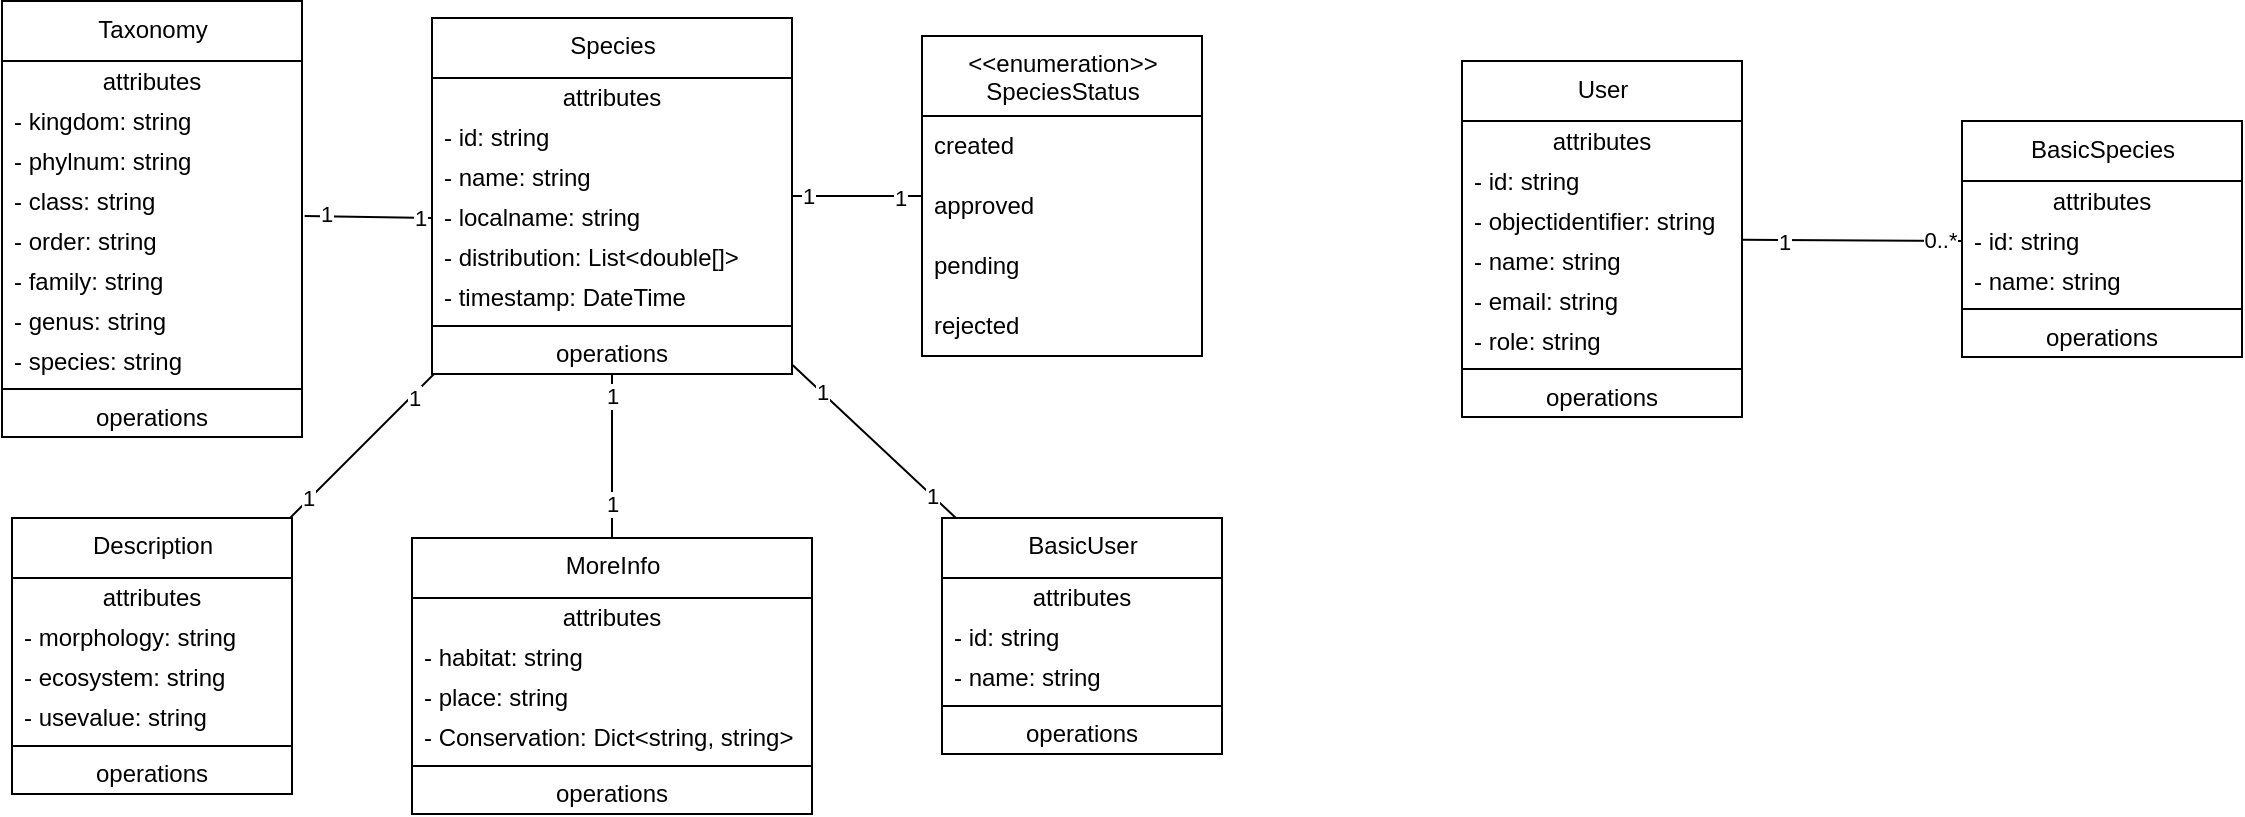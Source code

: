 <mxfile>
    <diagram id="VsDygoubi5QlNQdh320_" name="Class">
        <mxGraphModel dx="804" dy="257" grid="1" gridSize="10" guides="1" tooltips="1" connect="1" arrows="1" fold="1" page="1" pageScale="1" pageWidth="850" pageHeight="1100" math="0" shadow="0">
            <root>
                <mxCell id="hdDffop5kJNH3NkGdkO7-0"/>
                <mxCell id="hdDffop5kJNH3NkGdkO7-1" parent="hdDffop5kJNH3NkGdkO7-0"/>
                <mxCell id="PtqOIwjnGhXkNfapukjk-2" style="edgeStyle=none;html=1;startArrow=none;startFill=0;endArrow=none;endFill=0;exitX=1.009;exitY=0.875;exitDx=0;exitDy=0;entryX=0;entryY=0.5;entryDx=0;entryDy=0;exitPerimeter=0;" parent="hdDffop5kJNH3NkGdkO7-1" source="2MmgLd2MTa5NTde59JVj-34" target="2MmgLd2MTa5NTde59JVj-62" edge="1">
                    <mxGeometry relative="1" as="geometry">
                        <mxPoint x="240" y="152" as="targetPoint"/>
                    </mxGeometry>
                </mxCell>
                <mxCell id="PtqOIwjnGhXkNfapukjk-7" value="1" style="edgeLabel;html=1;align=center;verticalAlign=middle;resizable=0;points=[];" parent="PtqOIwjnGhXkNfapukjk-2" vertex="1" connectable="0">
                    <mxGeometry x="-0.692" y="1" relative="1" as="geometry">
                        <mxPoint as="offset"/>
                    </mxGeometry>
                </mxCell>
                <mxCell id="PtqOIwjnGhXkNfapukjk-8" value="1" style="edgeLabel;html=1;align=center;verticalAlign=middle;resizable=0;points=[];" parent="PtqOIwjnGhXkNfapukjk-2" vertex="1" connectable="0">
                    <mxGeometry x="0.805" relative="1" as="geometry">
                        <mxPoint as="offset"/>
                    </mxGeometry>
                </mxCell>
                <mxCell id="2MmgLd2MTa5NTde59JVj-17" value="Taxonomy" style="swimlane;fontStyle=0;align=center;verticalAlign=top;childLayout=stackLayout;horizontal=1;startSize=30;horizontalStack=0;resizeParent=1;resizeParentMax=0;resizeLast=0;collapsible=0;marginBottom=0;html=1;" parent="hdDffop5kJNH3NkGdkO7-1" vertex="1">
                    <mxGeometry x="30" y="51.5" width="150" height="218" as="geometry"/>
                </mxCell>
                <mxCell id="2MmgLd2MTa5NTde59JVj-18" value="attributes" style="text;html=1;strokeColor=none;fillColor=none;align=center;verticalAlign=middle;spacingLeft=4;spacingRight=4;overflow=hidden;rotatable=0;points=[[0,0.5],[1,0.5]];portConstraint=eastwest;" parent="2MmgLd2MTa5NTde59JVj-17" vertex="1">
                    <mxGeometry y="30" width="150" height="20" as="geometry"/>
                </mxCell>
                <mxCell id="2MmgLd2MTa5NTde59JVj-32" value="- kingdom: string" style="text;html=1;strokeColor=none;fillColor=none;align=left;verticalAlign=middle;spacingLeft=4;spacingRight=4;overflow=hidden;rotatable=0;points=[[0,0.5],[1,0.5]];portConstraint=eastwest;" parent="2MmgLd2MTa5NTde59JVj-17" vertex="1">
                    <mxGeometry y="50" width="150" height="20" as="geometry"/>
                </mxCell>
                <mxCell id="2MmgLd2MTa5NTde59JVj-33" value="- phylnum: string" style="text;html=1;strokeColor=none;fillColor=none;align=left;verticalAlign=middle;spacingLeft=4;spacingRight=4;overflow=hidden;rotatable=0;points=[[0,0.5],[1,0.5]];portConstraint=eastwest;" parent="2MmgLd2MTa5NTde59JVj-17" vertex="1">
                    <mxGeometry y="70" width="150" height="20" as="geometry"/>
                </mxCell>
                <mxCell id="2MmgLd2MTa5NTde59JVj-34" value="- class: string" style="text;html=1;strokeColor=none;fillColor=none;align=left;verticalAlign=middle;spacingLeft=4;spacingRight=4;overflow=hidden;rotatable=0;points=[[0,0.5],[1,0.5]];portConstraint=eastwest;" parent="2MmgLd2MTa5NTde59JVj-17" vertex="1">
                    <mxGeometry y="90" width="150" height="20" as="geometry"/>
                </mxCell>
                <mxCell id="2MmgLd2MTa5NTde59JVj-35" value="- order: string" style="text;html=1;strokeColor=none;fillColor=none;align=left;verticalAlign=middle;spacingLeft=4;spacingRight=4;overflow=hidden;rotatable=0;points=[[0,0.5],[1,0.5]];portConstraint=eastwest;" parent="2MmgLd2MTa5NTde59JVj-17" vertex="1">
                    <mxGeometry y="110" width="150" height="20" as="geometry"/>
                </mxCell>
                <mxCell id="2MmgLd2MTa5NTde59JVj-36" value="- family: string" style="text;html=1;strokeColor=none;fillColor=none;align=left;verticalAlign=middle;spacingLeft=4;spacingRight=4;overflow=hidden;rotatable=0;points=[[0,0.5],[1,0.5]];portConstraint=eastwest;" parent="2MmgLd2MTa5NTde59JVj-17" vertex="1">
                    <mxGeometry y="130" width="150" height="20" as="geometry"/>
                </mxCell>
                <mxCell id="2MmgLd2MTa5NTde59JVj-37" value="- genus: string" style="text;html=1;strokeColor=none;fillColor=none;align=left;verticalAlign=middle;spacingLeft=4;spacingRight=4;overflow=hidden;rotatable=0;points=[[0,0.5],[1,0.5]];portConstraint=eastwest;" parent="2MmgLd2MTa5NTde59JVj-17" vertex="1">
                    <mxGeometry y="150" width="150" height="20" as="geometry"/>
                </mxCell>
                <mxCell id="2MmgLd2MTa5NTde59JVj-38" value="- species: string" style="text;html=1;strokeColor=none;fillColor=none;align=left;verticalAlign=middle;spacingLeft=4;spacingRight=4;overflow=hidden;rotatable=0;points=[[0,0.5],[1,0.5]];portConstraint=eastwest;" parent="2MmgLd2MTa5NTde59JVj-17" vertex="1">
                    <mxGeometry y="170" width="150" height="20" as="geometry"/>
                </mxCell>
                <mxCell id="2MmgLd2MTa5NTde59JVj-22" value="" style="line;strokeWidth=1;fillColor=none;align=left;verticalAlign=middle;spacingTop=-1;spacingLeft=3;spacingRight=3;rotatable=0;labelPosition=right;points=[];portConstraint=eastwest;" parent="2MmgLd2MTa5NTde59JVj-17" vertex="1">
                    <mxGeometry y="190" width="150" height="8" as="geometry"/>
                </mxCell>
                <mxCell id="2MmgLd2MTa5NTde59JVj-23" value="operations" style="text;html=1;strokeColor=none;fillColor=none;align=center;verticalAlign=middle;spacingLeft=4;spacingRight=4;overflow=hidden;rotatable=0;points=[[0,0.5],[1,0.5]];portConstraint=eastwest;" parent="2MmgLd2MTa5NTde59JVj-17" vertex="1">
                    <mxGeometry y="198" width="150" height="20" as="geometry"/>
                </mxCell>
                <mxCell id="PtqOIwjnGhXkNfapukjk-3" style="edgeStyle=none;html=1;startArrow=none;startFill=0;endArrow=none;endFill=0;" parent="hdDffop5kJNH3NkGdkO7-1" source="2MmgLd2MTa5NTde59JVj-47" target="2MmgLd2MTa5NTde59JVj-80" edge="1">
                    <mxGeometry relative="1" as="geometry"/>
                </mxCell>
                <mxCell id="PtqOIwjnGhXkNfapukjk-9" value="1" style="edgeLabel;html=1;align=center;verticalAlign=middle;resizable=0;points=[];" parent="PtqOIwjnGhXkNfapukjk-3" vertex="1" connectable="0">
                    <mxGeometry x="0.738" y="-1" relative="1" as="geometry">
                        <mxPoint as="offset"/>
                    </mxGeometry>
                </mxCell>
                <mxCell id="PtqOIwjnGhXkNfapukjk-10" value="1" style="edgeLabel;html=1;align=center;verticalAlign=middle;resizable=0;points=[];" parent="PtqOIwjnGhXkNfapukjk-3" vertex="1" connectable="0">
                    <mxGeometry x="-0.686" y="1" relative="1" as="geometry">
                        <mxPoint as="offset"/>
                    </mxGeometry>
                </mxCell>
                <mxCell id="PtqOIwjnGhXkNfapukjk-4" style="edgeStyle=none;html=1;entryX=0.5;entryY=0;entryDx=0;entryDy=0;startArrow=none;startFill=0;endArrow=none;endFill=0;" parent="hdDffop5kJNH3NkGdkO7-1" source="2MmgLd2MTa5NTde59JVj-47" target="2MmgLd2MTa5NTde59JVj-88" edge="1">
                    <mxGeometry relative="1" as="geometry"/>
                </mxCell>
                <mxCell id="PtqOIwjnGhXkNfapukjk-11" value="1" style="edgeLabel;html=1;align=center;verticalAlign=middle;resizable=0;points=[];" parent="PtqOIwjnGhXkNfapukjk-4" vertex="1" connectable="0">
                    <mxGeometry x="-0.73" relative="1" as="geometry">
                        <mxPoint as="offset"/>
                    </mxGeometry>
                </mxCell>
                <mxCell id="PtqOIwjnGhXkNfapukjk-12" value="1" style="edgeLabel;html=1;align=center;verticalAlign=middle;resizable=0;points=[];" parent="PtqOIwjnGhXkNfapukjk-4" vertex="1" connectable="0">
                    <mxGeometry x="0.57" relative="1" as="geometry">
                        <mxPoint as="offset"/>
                    </mxGeometry>
                </mxCell>
                <mxCell id="PtqOIwjnGhXkNfapukjk-5" style="edgeStyle=none;html=1;startArrow=none;startFill=0;endArrow=none;endFill=0;" parent="hdDffop5kJNH3NkGdkO7-1" source="2MmgLd2MTa5NTde59JVj-47" target="2MmgLd2MTa5NTde59JVj-67" edge="1">
                    <mxGeometry relative="1" as="geometry">
                        <mxPoint x="480" y="160" as="targetPoint"/>
                    </mxGeometry>
                </mxCell>
                <mxCell id="PtqOIwjnGhXkNfapukjk-13" value="1" style="edgeLabel;html=1;align=center;verticalAlign=middle;resizable=0;points=[];" parent="PtqOIwjnGhXkNfapukjk-5" vertex="1" connectable="0">
                    <mxGeometry x="-0.75" relative="1" as="geometry">
                        <mxPoint as="offset"/>
                    </mxGeometry>
                </mxCell>
                <mxCell id="PtqOIwjnGhXkNfapukjk-14" value="1" style="edgeLabel;html=1;align=center;verticalAlign=middle;resizable=0;points=[];" parent="PtqOIwjnGhXkNfapukjk-5" vertex="1" connectable="0">
                    <mxGeometry x="0.651" y="-1" relative="1" as="geometry">
                        <mxPoint as="offset"/>
                    </mxGeometry>
                </mxCell>
                <mxCell id="PtqOIwjnGhXkNfapukjk-6" style="edgeStyle=none;html=1;startArrow=none;startFill=0;endArrow=none;endFill=0;" parent="hdDffop5kJNH3NkGdkO7-1" source="2MmgLd2MTa5NTde59JVj-47" target="2MmgLd2MTa5NTde59JVj-95" edge="1">
                    <mxGeometry relative="1" as="geometry"/>
                </mxCell>
                <mxCell id="PtqOIwjnGhXkNfapukjk-15" value="1" style="edgeLabel;html=1;align=center;verticalAlign=middle;resizable=0;points=[];" parent="PtqOIwjnGhXkNfapukjk-6" vertex="1" connectable="0">
                    <mxGeometry x="0.714" relative="1" as="geometry">
                        <mxPoint as="offset"/>
                    </mxGeometry>
                </mxCell>
                <mxCell id="PtqOIwjnGhXkNfapukjk-16" value="1" style="edgeLabel;html=1;align=center;verticalAlign=middle;resizable=0;points=[];" parent="PtqOIwjnGhXkNfapukjk-6" vertex="1" connectable="0">
                    <mxGeometry x="-0.647" relative="1" as="geometry">
                        <mxPoint as="offset"/>
                    </mxGeometry>
                </mxCell>
                <mxCell id="2MmgLd2MTa5NTde59JVj-47" value="Species" style="swimlane;fontStyle=0;align=center;verticalAlign=top;childLayout=stackLayout;horizontal=1;startSize=30;horizontalStack=0;resizeParent=1;resizeParentMax=0;resizeLast=0;collapsible=0;marginBottom=0;html=1;" parent="hdDffop5kJNH3NkGdkO7-1" vertex="1">
                    <mxGeometry x="245" y="60" width="180" height="178" as="geometry"/>
                </mxCell>
                <mxCell id="2MmgLd2MTa5NTde59JVj-48" value="attributes" style="text;html=1;strokeColor=none;fillColor=none;align=center;verticalAlign=middle;spacingLeft=4;spacingRight=4;overflow=hidden;rotatable=0;points=[[0,0.5],[1,0.5]];portConstraint=eastwest;" parent="2MmgLd2MTa5NTde59JVj-47" vertex="1">
                    <mxGeometry y="30" width="180" height="20" as="geometry"/>
                </mxCell>
                <mxCell id="2MmgLd2MTa5NTde59JVj-52" value="- id: string" style="text;html=1;strokeColor=none;fillColor=none;align=left;verticalAlign=middle;spacingLeft=4;spacingRight=4;overflow=hidden;rotatable=0;points=[[0,0.5],[1,0.5]];portConstraint=eastwest;" parent="2MmgLd2MTa5NTde59JVj-47" vertex="1">
                    <mxGeometry y="50" width="180" height="20" as="geometry"/>
                </mxCell>
                <mxCell id="2MmgLd2MTa5NTde59JVj-61" value="- name: string" style="text;html=1;strokeColor=none;fillColor=none;align=left;verticalAlign=middle;spacingLeft=4;spacingRight=4;overflow=hidden;rotatable=0;points=[[0,0.5],[1,0.5]];portConstraint=eastwest;" parent="2MmgLd2MTa5NTde59JVj-47" vertex="1">
                    <mxGeometry y="70" width="180" height="20" as="geometry"/>
                </mxCell>
                <mxCell id="2MmgLd2MTa5NTde59JVj-62" value="- localname: string" style="text;html=1;strokeColor=none;fillColor=none;align=left;verticalAlign=middle;spacingLeft=4;spacingRight=4;overflow=hidden;rotatable=0;points=[[0,0.5],[1,0.5]];portConstraint=eastwest;" parent="2MmgLd2MTa5NTde59JVj-47" vertex="1">
                    <mxGeometry y="90" width="180" height="20" as="geometry"/>
                </mxCell>
                <mxCell id="2MmgLd2MTa5NTde59JVj-63" value="- distribution: List&amp;lt;double[]&amp;gt;" style="text;html=1;strokeColor=none;fillColor=none;align=left;verticalAlign=middle;spacingLeft=4;spacingRight=4;overflow=hidden;rotatable=0;points=[[0,0.5],[1,0.5]];portConstraint=eastwest;" parent="2MmgLd2MTa5NTde59JVj-47" vertex="1">
                    <mxGeometry y="110" width="180" height="20" as="geometry"/>
                </mxCell>
                <mxCell id="2MmgLd2MTa5NTde59JVj-65" value="- timestamp: DateTime" style="text;html=1;strokeColor=none;fillColor=none;align=left;verticalAlign=middle;spacingLeft=4;spacingRight=4;overflow=hidden;rotatable=0;points=[[0,0.5],[1,0.5]];portConstraint=eastwest;" parent="2MmgLd2MTa5NTde59JVj-47" vertex="1">
                    <mxGeometry y="130" width="180" height="20" as="geometry"/>
                </mxCell>
                <mxCell id="2MmgLd2MTa5NTde59JVj-50" value="" style="line;strokeWidth=1;fillColor=none;align=left;verticalAlign=middle;spacingTop=-1;spacingLeft=3;spacingRight=3;rotatable=0;labelPosition=right;points=[];portConstraint=eastwest;" parent="2MmgLd2MTa5NTde59JVj-47" vertex="1">
                    <mxGeometry y="150" width="180" height="8" as="geometry"/>
                </mxCell>
                <mxCell id="2MmgLd2MTa5NTde59JVj-51" value="operations" style="text;html=1;strokeColor=none;fillColor=none;align=center;verticalAlign=middle;spacingLeft=4;spacingRight=4;overflow=hidden;rotatable=0;points=[[0,0.5],[1,0.5]];portConstraint=eastwest;" parent="2MmgLd2MTa5NTde59JVj-47" vertex="1">
                    <mxGeometry y="158" width="180" height="20" as="geometry"/>
                </mxCell>
                <mxCell id="2MmgLd2MTa5NTde59JVj-67" value="&amp;lt;&amp;lt;enumeration&amp;gt;&amp;gt;&lt;br&gt;SpeciesStatus" style="swimlane;fontStyle=0;align=center;verticalAlign=top;childLayout=stackLayout;horizontal=1;startSize=40;horizontalStack=0;resizeParent=1;resizeParentMax=0;resizeLast=0;collapsible=0;marginBottom=0;html=1;" parent="hdDffop5kJNH3NkGdkO7-1" vertex="1">
                    <mxGeometry x="490" y="69" width="140" height="160" as="geometry"/>
                </mxCell>
                <mxCell id="2MmgLd2MTa5NTde59JVj-68" value="created" style="text;html=1;strokeColor=none;fillColor=none;align=left;verticalAlign=middle;spacingLeft=4;spacingRight=4;overflow=hidden;rotatable=0;points=[[0,0.5],[1,0.5]];portConstraint=eastwest;" parent="2MmgLd2MTa5NTde59JVj-67" vertex="1">
                    <mxGeometry y="40" width="140" height="30" as="geometry"/>
                </mxCell>
                <mxCell id="2MmgLd2MTa5NTde59JVj-70" value="approved" style="text;html=1;strokeColor=none;fillColor=none;align=left;verticalAlign=middle;spacingLeft=4;spacingRight=4;overflow=hidden;rotatable=0;points=[[0,0.5],[1,0.5]];portConstraint=eastwest;" parent="2MmgLd2MTa5NTde59JVj-67" vertex="1">
                    <mxGeometry y="70" width="140" height="30" as="geometry"/>
                </mxCell>
                <mxCell id="2MmgLd2MTa5NTde59JVj-71" value="pending" style="text;html=1;strokeColor=none;fillColor=none;align=left;verticalAlign=middle;spacingLeft=4;spacingRight=4;overflow=hidden;rotatable=0;points=[[0,0.5],[1,0.5]];portConstraint=eastwest;" parent="2MmgLd2MTa5NTde59JVj-67" vertex="1">
                    <mxGeometry y="100" width="140" height="30" as="geometry"/>
                </mxCell>
                <mxCell id="2MmgLd2MTa5NTde59JVj-72" value="rejected" style="text;html=1;strokeColor=none;fillColor=none;align=left;verticalAlign=middle;spacingLeft=4;spacingRight=4;overflow=hidden;rotatable=0;points=[[0,0.5],[1,0.5]];portConstraint=eastwest;" parent="2MmgLd2MTa5NTde59JVj-67" vertex="1">
                    <mxGeometry y="130" width="140" height="30" as="geometry"/>
                </mxCell>
                <mxCell id="2MmgLd2MTa5NTde59JVj-80" value="Description" style="swimlane;fontStyle=0;align=center;verticalAlign=top;childLayout=stackLayout;horizontal=1;startSize=30;horizontalStack=0;resizeParent=1;resizeParentMax=0;resizeLast=0;collapsible=0;marginBottom=0;html=1;" parent="hdDffop5kJNH3NkGdkO7-1" vertex="1">
                    <mxGeometry x="35" y="310" width="140" height="138" as="geometry"/>
                </mxCell>
                <mxCell id="2MmgLd2MTa5NTde59JVj-81" value="attributes" style="text;html=1;strokeColor=none;fillColor=none;align=center;verticalAlign=middle;spacingLeft=4;spacingRight=4;overflow=hidden;rotatable=0;points=[[0,0.5],[1,0.5]];portConstraint=eastwest;" parent="2MmgLd2MTa5NTde59JVj-80" vertex="1">
                    <mxGeometry y="30" width="140" height="20" as="geometry"/>
                </mxCell>
                <mxCell id="2MmgLd2MTa5NTde59JVj-85" value="- morphology: string" style="text;html=1;strokeColor=none;fillColor=none;align=left;verticalAlign=middle;spacingLeft=4;spacingRight=4;overflow=hidden;rotatable=0;points=[[0,0.5],[1,0.5]];portConstraint=eastwest;" parent="2MmgLd2MTa5NTde59JVj-80" vertex="1">
                    <mxGeometry y="50" width="140" height="20" as="geometry"/>
                </mxCell>
                <mxCell id="2MmgLd2MTa5NTde59JVj-86" value="- ecosystem: string" style="text;html=1;strokeColor=none;fillColor=none;align=left;verticalAlign=middle;spacingLeft=4;spacingRight=4;overflow=hidden;rotatable=0;points=[[0,0.5],[1,0.5]];portConstraint=eastwest;" parent="2MmgLd2MTa5NTde59JVj-80" vertex="1">
                    <mxGeometry y="70" width="140" height="20" as="geometry"/>
                </mxCell>
                <mxCell id="2MmgLd2MTa5NTde59JVj-87" value="- usevalue: string" style="text;html=1;strokeColor=none;fillColor=none;align=left;verticalAlign=middle;spacingLeft=4;spacingRight=4;overflow=hidden;rotatable=0;points=[[0,0.5],[1,0.5]];portConstraint=eastwest;" parent="2MmgLd2MTa5NTde59JVj-80" vertex="1">
                    <mxGeometry y="90" width="140" height="20" as="geometry"/>
                </mxCell>
                <mxCell id="2MmgLd2MTa5NTde59JVj-82" value="" style="line;strokeWidth=1;fillColor=none;align=left;verticalAlign=middle;spacingTop=-1;spacingLeft=3;spacingRight=3;rotatable=0;labelPosition=right;points=[];portConstraint=eastwest;" parent="2MmgLd2MTa5NTde59JVj-80" vertex="1">
                    <mxGeometry y="110" width="140" height="8" as="geometry"/>
                </mxCell>
                <mxCell id="2MmgLd2MTa5NTde59JVj-83" value="operations" style="text;html=1;strokeColor=none;fillColor=none;align=center;verticalAlign=middle;spacingLeft=4;spacingRight=4;overflow=hidden;rotatable=0;points=[[0,0.5],[1,0.5]];portConstraint=eastwest;" parent="2MmgLd2MTa5NTde59JVj-80" vertex="1">
                    <mxGeometry y="118" width="140" height="20" as="geometry"/>
                </mxCell>
                <mxCell id="2MmgLd2MTa5NTde59JVj-88" value="MoreInfo" style="swimlane;fontStyle=0;align=center;verticalAlign=top;childLayout=stackLayout;horizontal=1;startSize=30;horizontalStack=0;resizeParent=1;resizeParentMax=0;resizeLast=0;collapsible=0;marginBottom=0;html=1;" parent="hdDffop5kJNH3NkGdkO7-1" vertex="1">
                    <mxGeometry x="235" y="320" width="200" height="138" as="geometry"/>
                </mxCell>
                <mxCell id="2MmgLd2MTa5NTde59JVj-89" value="attributes" style="text;html=1;strokeColor=none;fillColor=none;align=center;verticalAlign=middle;spacingLeft=4;spacingRight=4;overflow=hidden;rotatable=0;points=[[0,0.5],[1,0.5]];portConstraint=eastwest;" parent="2MmgLd2MTa5NTde59JVj-88" vertex="1">
                    <mxGeometry y="30" width="200" height="20" as="geometry"/>
                </mxCell>
                <mxCell id="2MmgLd2MTa5NTde59JVj-92" value="- habitat: string" style="text;html=1;strokeColor=none;fillColor=none;align=left;verticalAlign=middle;spacingLeft=4;spacingRight=4;overflow=hidden;rotatable=0;points=[[0,0.5],[1,0.5]];portConstraint=eastwest;" parent="2MmgLd2MTa5NTde59JVj-88" vertex="1">
                    <mxGeometry y="50" width="200" height="20" as="geometry"/>
                </mxCell>
                <mxCell id="2MmgLd2MTa5NTde59JVj-93" value="- place: string" style="text;html=1;strokeColor=none;fillColor=none;align=left;verticalAlign=middle;spacingLeft=4;spacingRight=4;overflow=hidden;rotatable=0;points=[[0,0.5],[1,0.5]];portConstraint=eastwest;" parent="2MmgLd2MTa5NTde59JVj-88" vertex="1">
                    <mxGeometry y="70" width="200" height="20" as="geometry"/>
                </mxCell>
                <mxCell id="2MmgLd2MTa5NTde59JVj-94" value="- Conservation: Dict&amp;lt;string, string&amp;gt;" style="text;html=1;strokeColor=none;fillColor=none;align=left;verticalAlign=middle;spacingLeft=4;spacingRight=4;overflow=hidden;rotatable=0;points=[[0,0.5],[1,0.5]];portConstraint=eastwest;" parent="2MmgLd2MTa5NTde59JVj-88" vertex="1">
                    <mxGeometry y="90" width="200" height="20" as="geometry"/>
                </mxCell>
                <mxCell id="2MmgLd2MTa5NTde59JVj-90" value="" style="line;strokeWidth=1;fillColor=none;align=left;verticalAlign=middle;spacingTop=-1;spacingLeft=3;spacingRight=3;rotatable=0;labelPosition=right;points=[];portConstraint=eastwest;" parent="2MmgLd2MTa5NTde59JVj-88" vertex="1">
                    <mxGeometry y="110" width="200" height="8" as="geometry"/>
                </mxCell>
                <mxCell id="2MmgLd2MTa5NTde59JVj-91" value="operations" style="text;html=1;strokeColor=none;fillColor=none;align=center;verticalAlign=middle;spacingLeft=4;spacingRight=4;overflow=hidden;rotatable=0;points=[[0,0.5],[1,0.5]];portConstraint=eastwest;" parent="2MmgLd2MTa5NTde59JVj-88" vertex="1">
                    <mxGeometry y="118" width="200" height="20" as="geometry"/>
                </mxCell>
                <mxCell id="2MmgLd2MTa5NTde59JVj-95" value="BasicUser" style="swimlane;fontStyle=0;align=center;verticalAlign=top;childLayout=stackLayout;horizontal=1;startSize=30;horizontalStack=0;resizeParent=1;resizeParentMax=0;resizeLast=0;collapsible=0;marginBottom=0;html=1;" parent="hdDffop5kJNH3NkGdkO7-1" vertex="1">
                    <mxGeometry x="500" y="310" width="140" height="118" as="geometry"/>
                </mxCell>
                <mxCell id="2MmgLd2MTa5NTde59JVj-96" value="attributes" style="text;html=1;strokeColor=none;fillColor=none;align=center;verticalAlign=middle;spacingLeft=4;spacingRight=4;overflow=hidden;rotatable=0;points=[[0,0.5],[1,0.5]];portConstraint=eastwest;" parent="2MmgLd2MTa5NTde59JVj-95" vertex="1">
                    <mxGeometry y="30" width="140" height="20" as="geometry"/>
                </mxCell>
                <mxCell id="2MmgLd2MTa5NTde59JVj-99" value="- id: string" style="text;html=1;strokeColor=none;fillColor=none;align=left;verticalAlign=middle;spacingLeft=4;spacingRight=4;overflow=hidden;rotatable=0;points=[[0,0.5],[1,0.5]];portConstraint=eastwest;" parent="2MmgLd2MTa5NTde59JVj-95" vertex="1">
                    <mxGeometry y="50" width="140" height="20" as="geometry"/>
                </mxCell>
                <mxCell id="2MmgLd2MTa5NTde59JVj-100" value="- name: string" style="text;html=1;strokeColor=none;fillColor=none;align=left;verticalAlign=middle;spacingLeft=4;spacingRight=4;overflow=hidden;rotatable=0;points=[[0,0.5],[1,0.5]];portConstraint=eastwest;" parent="2MmgLd2MTa5NTde59JVj-95" vertex="1">
                    <mxGeometry y="70" width="140" height="20" as="geometry"/>
                </mxCell>
                <mxCell id="2MmgLd2MTa5NTde59JVj-97" value="" style="line;strokeWidth=1;fillColor=none;align=left;verticalAlign=middle;spacingTop=-1;spacingLeft=3;spacingRight=3;rotatable=0;labelPosition=right;points=[];portConstraint=eastwest;" parent="2MmgLd2MTa5NTde59JVj-95" vertex="1">
                    <mxGeometry y="90" width="140" height="8" as="geometry"/>
                </mxCell>
                <mxCell id="2MmgLd2MTa5NTde59JVj-98" value="operations" style="text;html=1;strokeColor=none;fillColor=none;align=center;verticalAlign=middle;spacingLeft=4;spacingRight=4;overflow=hidden;rotatable=0;points=[[0,0.5],[1,0.5]];portConstraint=eastwest;" parent="2MmgLd2MTa5NTde59JVj-95" vertex="1">
                    <mxGeometry y="98" width="140" height="20" as="geometry"/>
                </mxCell>
                <mxCell id="2MmgLd2MTa5NTde59JVj-101" value="BasicSpecies" style="swimlane;fontStyle=0;align=center;verticalAlign=top;childLayout=stackLayout;horizontal=1;startSize=30;horizontalStack=0;resizeParent=1;resizeParentMax=0;resizeLast=0;collapsible=0;marginBottom=0;html=1;" parent="hdDffop5kJNH3NkGdkO7-1" vertex="1">
                    <mxGeometry x="1010" y="111.5" width="140" height="118" as="geometry"/>
                </mxCell>
                <mxCell id="2MmgLd2MTa5NTde59JVj-102" value="attributes" style="text;html=1;strokeColor=none;fillColor=none;align=center;verticalAlign=middle;spacingLeft=4;spacingRight=4;overflow=hidden;rotatable=0;points=[[0,0.5],[1,0.5]];portConstraint=eastwest;" parent="2MmgLd2MTa5NTde59JVj-101" vertex="1">
                    <mxGeometry y="30" width="140" height="20" as="geometry"/>
                </mxCell>
                <mxCell id="2MmgLd2MTa5NTde59JVj-105" value="- id: string" style="text;html=1;strokeColor=none;fillColor=none;align=left;verticalAlign=middle;spacingLeft=4;spacingRight=4;overflow=hidden;rotatable=0;points=[[0,0.5],[1,0.5]];portConstraint=eastwest;" parent="2MmgLd2MTa5NTde59JVj-101" vertex="1">
                    <mxGeometry y="50" width="140" height="20" as="geometry"/>
                </mxCell>
                <mxCell id="2MmgLd2MTa5NTde59JVj-106" value="- name: string" style="text;html=1;strokeColor=none;fillColor=none;align=left;verticalAlign=middle;spacingLeft=4;spacingRight=4;overflow=hidden;rotatable=0;points=[[0,0.5],[1,0.5]];portConstraint=eastwest;" parent="2MmgLd2MTa5NTde59JVj-101" vertex="1">
                    <mxGeometry y="70" width="140" height="20" as="geometry"/>
                </mxCell>
                <mxCell id="2MmgLd2MTa5NTde59JVj-103" value="" style="line;strokeWidth=1;fillColor=none;align=left;verticalAlign=middle;spacingTop=-1;spacingLeft=3;spacingRight=3;rotatable=0;labelPosition=right;points=[];portConstraint=eastwest;" parent="2MmgLd2MTa5NTde59JVj-101" vertex="1">
                    <mxGeometry y="90" width="140" height="8" as="geometry"/>
                </mxCell>
                <mxCell id="2MmgLd2MTa5NTde59JVj-104" value="operations" style="text;html=1;strokeColor=none;fillColor=none;align=center;verticalAlign=middle;spacingLeft=4;spacingRight=4;overflow=hidden;rotatable=0;points=[[0,0.5],[1,0.5]];portConstraint=eastwest;" parent="2MmgLd2MTa5NTde59JVj-101" vertex="1">
                    <mxGeometry y="98" width="140" height="20" as="geometry"/>
                </mxCell>
                <mxCell id="PtqOIwjnGhXkNfapukjk-19" style="edgeStyle=none;html=1;entryX=0;entryY=0.5;entryDx=0;entryDy=0;startArrow=none;startFill=0;endArrow=none;endFill=0;" parent="hdDffop5kJNH3NkGdkO7-1" source="2MmgLd2MTa5NTde59JVj-107" target="2MmgLd2MTa5NTde59JVj-105" edge="1">
                    <mxGeometry relative="1" as="geometry"/>
                </mxCell>
                <mxCell id="PtqOIwjnGhXkNfapukjk-20" value="1" style="edgeLabel;html=1;align=center;verticalAlign=middle;resizable=0;points=[];" parent="PtqOIwjnGhXkNfapukjk-19" vertex="1" connectable="0">
                    <mxGeometry x="-0.627" y="-1" relative="1" as="geometry">
                        <mxPoint as="offset"/>
                    </mxGeometry>
                </mxCell>
                <mxCell id="PtqOIwjnGhXkNfapukjk-21" value="0..*" style="edgeLabel;html=1;align=center;verticalAlign=middle;resizable=0;points=[];" parent="PtqOIwjnGhXkNfapukjk-19" vertex="1" connectable="0">
                    <mxGeometry x="0.789" y="1" relative="1" as="geometry">
                        <mxPoint as="offset"/>
                    </mxGeometry>
                </mxCell>
                <mxCell id="2MmgLd2MTa5NTde59JVj-107" value="User" style="swimlane;fontStyle=0;align=center;verticalAlign=top;childLayout=stackLayout;horizontal=1;startSize=30;horizontalStack=0;resizeParent=1;resizeParentMax=0;resizeLast=0;collapsible=0;marginBottom=0;html=1;" parent="hdDffop5kJNH3NkGdkO7-1" vertex="1">
                    <mxGeometry x="760" y="81.5" width="140" height="178" as="geometry"/>
                </mxCell>
                <mxCell id="2MmgLd2MTa5NTde59JVj-108" value="attributes" style="text;html=1;strokeColor=none;fillColor=none;align=center;verticalAlign=middle;spacingLeft=4;spacingRight=4;overflow=hidden;rotatable=0;points=[[0,0.5],[1,0.5]];portConstraint=eastwest;" parent="2MmgLd2MTa5NTde59JVj-107" vertex="1">
                    <mxGeometry y="30" width="140" height="20" as="geometry"/>
                </mxCell>
                <mxCell id="2MmgLd2MTa5NTde59JVj-111" value="- id: string" style="text;html=1;strokeColor=none;fillColor=none;align=left;verticalAlign=middle;spacingLeft=4;spacingRight=4;overflow=hidden;rotatable=0;points=[[0,0.5],[1,0.5]];portConstraint=eastwest;" parent="2MmgLd2MTa5NTde59JVj-107" vertex="1">
                    <mxGeometry y="50" width="140" height="20" as="geometry"/>
                </mxCell>
                <mxCell id="2MmgLd2MTa5NTde59JVj-112" value="- objectidentifier: string" style="text;html=1;strokeColor=none;fillColor=none;align=left;verticalAlign=middle;spacingLeft=4;spacingRight=4;overflow=hidden;rotatable=0;points=[[0,0.5],[1,0.5]];portConstraint=eastwest;" parent="2MmgLd2MTa5NTde59JVj-107" vertex="1">
                    <mxGeometry y="70" width="140" height="20" as="geometry"/>
                </mxCell>
                <mxCell id="2MmgLd2MTa5NTde59JVj-113" value="- name: string" style="text;html=1;strokeColor=none;fillColor=none;align=left;verticalAlign=middle;spacingLeft=4;spacingRight=4;overflow=hidden;rotatable=0;points=[[0,0.5],[1,0.5]];portConstraint=eastwest;" parent="2MmgLd2MTa5NTde59JVj-107" vertex="1">
                    <mxGeometry y="90" width="140" height="20" as="geometry"/>
                </mxCell>
                <mxCell id="2MmgLd2MTa5NTde59JVj-114" value="- email: string" style="text;html=1;strokeColor=none;fillColor=none;align=left;verticalAlign=middle;spacingLeft=4;spacingRight=4;overflow=hidden;rotatable=0;points=[[0,0.5],[1,0.5]];portConstraint=eastwest;" parent="2MmgLd2MTa5NTde59JVj-107" vertex="1">
                    <mxGeometry y="110" width="140" height="20" as="geometry"/>
                </mxCell>
                <mxCell id="PtqOIwjnGhXkNfapukjk-22" value="- role: string" style="text;html=1;strokeColor=none;fillColor=none;align=left;verticalAlign=middle;spacingLeft=4;spacingRight=4;overflow=hidden;rotatable=0;points=[[0,0.5],[1,0.5]];portConstraint=eastwest;" parent="2MmgLd2MTa5NTde59JVj-107" vertex="1">
                    <mxGeometry y="130" width="140" height="20" as="geometry"/>
                </mxCell>
                <mxCell id="2MmgLd2MTa5NTde59JVj-109" value="" style="line;strokeWidth=1;fillColor=none;align=left;verticalAlign=middle;spacingTop=-1;spacingLeft=3;spacingRight=3;rotatable=0;labelPosition=right;points=[];portConstraint=eastwest;" parent="2MmgLd2MTa5NTde59JVj-107" vertex="1">
                    <mxGeometry y="150" width="140" height="8" as="geometry"/>
                </mxCell>
                <mxCell id="2MmgLd2MTa5NTde59JVj-110" value="operations" style="text;html=1;strokeColor=none;fillColor=none;align=center;verticalAlign=middle;spacingLeft=4;spacingRight=4;overflow=hidden;rotatable=0;points=[[0,0.5],[1,0.5]];portConstraint=eastwest;" parent="2MmgLd2MTa5NTde59JVj-107" vertex="1">
                    <mxGeometry y="158" width="140" height="20" as="geometry"/>
                </mxCell>
            </root>
        </mxGraphModel>
    </diagram>
    <diagram id="iPSmkEWhfKumMVFs2AsK" name="Sequence">
        <mxGraphModel dx="1146" dy="302" grid="1" gridSize="10" guides="1" tooltips="1" connect="1" arrows="1" fold="1" page="1" pageScale="1" pageWidth="850" pageHeight="1100" math="0" shadow="0">
            <root>
                <mxCell id="oQ1k5svj3gHG3dSPm7HR-0"/>
                <mxCell id="oQ1k5svj3gHG3dSPm7HR-1" parent="oQ1k5svj3gHG3dSPm7HR-0"/>
                <mxCell id="ynTiJN7Z1QMYLkJzbKEB-59" value="" style="group" parent="oQ1k5svj3gHG3dSPm7HR-1" vertex="1" connectable="0">
                    <mxGeometry x="60" y="160" width="710" height="680" as="geometry"/>
                </mxCell>
                <mxCell id="ynTiJN7Z1QMYLkJzbKEB-4" value="Ogranism Service" style="shape=umlLifeline;perimeter=lifelinePerimeter;whiteSpace=wrap;html=1;container=1;collapsible=0;recursiveResize=0;outlineConnect=0;" parent="ynTiJN7Z1QMYLkJzbKEB-59" vertex="1">
                    <mxGeometry x="210" y="80" width="115" height="600" as="geometry"/>
                </mxCell>
                <mxCell id="ynTiJN7Z1QMYLkJzbKEB-47" style="edgeStyle=none;html=1;endArrow=classic;endFill=1;dashed=1;" parent="ynTiJN7Z1QMYLkJzbKEB-4" source="ynTiJN7Z1QMYLkJzbKEB-4" edge="1">
                    <mxGeometry relative="1" as="geometry">
                        <Array as="points">
                            <mxPoint x="-9.63" y="400"/>
                        </Array>
                        <mxPoint x="57.37" y="400" as="sourcePoint"/>
                        <mxPoint x="-90.0" y="400" as="targetPoint"/>
                    </mxGeometry>
                </mxCell>
                <mxCell id="ynTiJN7Z1QMYLkJzbKEB-48" value="Created" style="edgeLabel;html=1;align=center;verticalAlign=middle;resizable=0;points=[];" parent="ynTiJN7Z1QMYLkJzbKEB-47" vertex="1" connectable="0">
                    <mxGeometry x="0.109" y="1" relative="1" as="geometry">
                        <mxPoint x="4" y="-11" as="offset"/>
                    </mxGeometry>
                </mxCell>
                <mxCell id="ynTiJN7Z1QMYLkJzbKEB-7" value="" style="html=1;points=[];perimeter=orthogonalPerimeter;" parent="ynTiJN7Z1QMYLkJzbKEB-4" vertex="1">
                    <mxGeometry x="52.5" y="96.4" width="10" height="323.6" as="geometry"/>
                </mxCell>
                <mxCell id="ynTiJN7Z1QMYLkJzbKEB-8" style="edgeStyle=none;html=1;" parent="ynTiJN7Z1QMYLkJzbKEB-59" source="ynTiJN7Z1QMYLkJzbKEB-21" target="ynTiJN7Z1QMYLkJzbKEB-4" edge="1">
                    <mxGeometry relative="1" as="geometry">
                        <mxPoint x="65" y="200" as="sourcePoint"/>
                        <mxPoint x="240" y="240" as="targetPoint"/>
                        <Array as="points">
                            <mxPoint x="180" y="200"/>
                        </Array>
                    </mxGeometry>
                </mxCell>
                <mxCell id="ynTiJN7Z1QMYLkJzbKEB-9" value="Create species" style="edgeLabel;html=1;align=center;verticalAlign=middle;resizable=0;points=[];" parent="ynTiJN7Z1QMYLkJzbKEB-8" vertex="1" connectable="0">
                    <mxGeometry x="-0.326" y="-1" relative="1" as="geometry">
                        <mxPoint x="23" y="-11" as="offset"/>
                    </mxGeometry>
                </mxCell>
                <mxCell id="ynTiJN7Z1QMYLkJzbKEB-14" value="Ogranism Db" style="shape=umlLifeline;perimeter=lifelinePerimeter;whiteSpace=wrap;html=1;container=1;collapsible=0;recursiveResize=0;outlineConnect=0;" parent="ynTiJN7Z1QMYLkJzbKEB-59" vertex="1">
                    <mxGeometry x="610" y="80" width="100" height="600" as="geometry"/>
                </mxCell>
                <mxCell id="ynTiJN7Z1QMYLkJzbKEB-58" value="" style="html=1;points=[];perimeter=orthogonalPerimeter;" parent="ynTiJN7Z1QMYLkJzbKEB-14" vertex="1">
                    <mxGeometry x="45" y="480" width="10" height="50" as="geometry"/>
                </mxCell>
                <mxCell id="ynTiJN7Z1QMYLkJzbKEB-21" value="Client" style="shape=umlLifeline;participant=umlActor;perimeter=lifelinePerimeter;whiteSpace=wrap;html=1;container=1;collapsible=0;recursiveResize=0;verticalAlign=top;spacingTop=36;outlineConnect=0;" parent="ynTiJN7Z1QMYLkJzbKEB-59" vertex="1">
                    <mxGeometry x="110" y="80" width="20" height="600" as="geometry"/>
                </mxCell>
                <mxCell id="ynTiJN7Z1QMYLkJzbKEB-0" style="edgeStyle=none;html=1;dashed=1;endArrow=classic;endFill=1;" parent="ynTiJN7Z1QMYLkJzbKEB-59" source="ynTiJN7Z1QMYLkJzbKEB-4" target="ynTiJN7Z1QMYLkJzbKEB-21" edge="1">
                    <mxGeometry relative="1" as="geometry">
                        <Array as="points">
                            <mxPoint x="200" y="290"/>
                        </Array>
                    </mxGeometry>
                </mxCell>
                <mxCell id="ynTiJN7Z1QMYLkJzbKEB-1" value="Bad Request" style="edgeLabel;html=1;align=center;verticalAlign=middle;resizable=0;points=[];" parent="ynTiJN7Z1QMYLkJzbKEB-0" vertex="1" connectable="0">
                    <mxGeometry x="0.109" y="1" relative="1" as="geometry">
                        <mxPoint x="4" y="-11" as="offset"/>
                    </mxGeometry>
                </mxCell>
                <mxCell id="ynTiJN7Z1QMYLkJzbKEB-22" style="edgeStyle=none;html=1;dashed=1;endArrow=classic;endFill=1;" parent="ynTiJN7Z1QMYLkJzbKEB-59" source="ynTiJN7Z1QMYLkJzbKEB-4" target="ynTiJN7Z1QMYLkJzbKEB-4" edge="1">
                    <mxGeometry relative="1" as="geometry">
                        <Array as="points">
                            <mxPoint x="300" y="210"/>
                            <mxPoint x="300" y="250"/>
                            <mxPoint x="280" y="250"/>
                        </Array>
                    </mxGeometry>
                </mxCell>
                <mxCell id="ynTiJN7Z1QMYLkJzbKEB-23" value="Validate" style="edgeLabel;html=1;align=center;verticalAlign=middle;resizable=0;points=[];" parent="ynTiJN7Z1QMYLkJzbKEB-22" vertex="1" connectable="0">
                    <mxGeometry x="-0.138" relative="1" as="geometry">
                        <mxPoint y="9" as="offset"/>
                    </mxGeometry>
                </mxCell>
                <mxCell id="ynTiJN7Z1QMYLkJzbKEB-31" value="&lt;span style=&quot;font-size: 36px&quot;&gt;Create new species&lt;/span&gt;" style="text;html=1;align=center;verticalAlign=middle;resizable=0;points=[];autosize=1;strokeColor=none;fillColor=none;" parent="ynTiJN7Z1QMYLkJzbKEB-59" vertex="1">
                    <mxGeometry x="280" width="330" height="30" as="geometry"/>
                </mxCell>
                <mxCell id="ynTiJN7Z1QMYLkJzbKEB-32" value="Message Queue" style="shape=umlLifeline;perimeter=lifelinePerimeter;whiteSpace=wrap;html=1;container=1;collapsible=0;recursiveResize=0;outlineConnect=0;" parent="ynTiJN7Z1QMYLkJzbKEB-59" vertex="1">
                    <mxGeometry x="350" y="80" width="100" height="600" as="geometry"/>
                </mxCell>
                <mxCell id="ynTiJN7Z1QMYLkJzbKEB-42" style="edgeStyle=none;html=1;" parent="ynTiJN7Z1QMYLkJzbKEB-32" edge="1">
                    <mxGeometry relative="1" as="geometry">
                        <mxPoint x="49.63" y="460" as="sourcePoint"/>
                        <mxPoint x="179.5" y="460" as="targetPoint"/>
                        <Array as="points">
                            <mxPoint x="110" y="460"/>
                        </Array>
                    </mxGeometry>
                </mxCell>
                <mxCell id="ynTiJN7Z1QMYLkJzbKEB-44" value="Send command" style="edgeLabel;html=1;align=center;verticalAlign=middle;resizable=0;points=[];" parent="ynTiJN7Z1QMYLkJzbKEB-42" vertex="1" connectable="0">
                    <mxGeometry x="0.094" y="-2" relative="1" as="geometry">
                        <mxPoint x="-1" as="offset"/>
                    </mxGeometry>
                </mxCell>
                <mxCell id="ynTiJN7Z1QMYLkJzbKEB-54" style="edgeStyle=none;html=1;endArrow=none;endFill=0;startArrow=classic;startFill=1;" parent="ynTiJN7Z1QMYLkJzbKEB-32" edge="1">
                    <mxGeometry relative="1" as="geometry">
                        <mxPoint x="-230.37" y="540" as="sourcePoint"/>
                        <mxPoint x="179.87" y="540" as="targetPoint"/>
                        <Array as="points">
                            <mxPoint x="110.37" y="540"/>
                        </Array>
                    </mxGeometry>
                </mxCell>
                <mxCell id="ynTiJN7Z1QMYLkJzbKEB-55" value="Notify With SignalR" style="edgeLabel;html=1;align=center;verticalAlign=middle;resizable=0;points=[];" parent="ynTiJN7Z1QMYLkJzbKEB-54" vertex="1" connectable="0">
                    <mxGeometry x="0.094" y="-2" relative="1" as="geometry">
                        <mxPoint x="-1" as="offset"/>
                    </mxGeometry>
                </mxCell>
                <mxCell id="ynTiJN7Z1QMYLkJzbKEB-56" value="" style="html=1;points=[];perimeter=orthogonalPerimeter;" parent="ynTiJN7Z1QMYLkJzbKEB-32" vertex="1">
                    <mxGeometry x="45" y="300" width="10" height="180" as="geometry"/>
                </mxCell>
                <mxCell id="ynTiJN7Z1QMYLkJzbKEB-2" style="edgeStyle=none;html=1;endArrow=classic;endFill=1;" parent="ynTiJN7Z1QMYLkJzbKEB-59" source="ynTiJN7Z1QMYLkJzbKEB-4" target="ynTiJN7Z1QMYLkJzbKEB-32" edge="1">
                    <mxGeometry relative="1" as="geometry">
                        <Array as="points">
                            <mxPoint x="340" y="400"/>
                        </Array>
                    </mxGeometry>
                </mxCell>
                <mxCell id="ynTiJN7Z1QMYLkJzbKEB-3" value="Create Command" style="edgeLabel;html=1;align=center;verticalAlign=middle;resizable=0;points=[];" parent="ynTiJN7Z1QMYLkJzbKEB-2" vertex="1" connectable="0">
                    <mxGeometry x="-0.188" y="-2" relative="1" as="geometry">
                        <mxPoint x="4" y="-22" as="offset"/>
                    </mxGeometry>
                </mxCell>
                <mxCell id="ynTiJN7Z1QMYLkJzbKEB-39" value="Ogranism Worker" style="shape=umlLifeline;perimeter=lifelinePerimeter;whiteSpace=wrap;html=1;container=1;collapsible=0;recursiveResize=0;outlineConnect=0;" parent="ynTiJN7Z1QMYLkJzbKEB-59" vertex="1">
                    <mxGeometry x="480" y="80" width="100" height="600" as="geometry"/>
                </mxCell>
                <mxCell id="ynTiJN7Z1QMYLkJzbKEB-50" style="edgeStyle=none;html=1;" parent="ynTiJN7Z1QMYLkJzbKEB-39" edge="1">
                    <mxGeometry relative="1" as="geometry">
                        <mxPoint x="50.0" y="500" as="sourcePoint"/>
                        <mxPoint x="179.87" y="500" as="targetPoint"/>
                        <Array as="points">
                            <mxPoint x="110.37" y="500"/>
                        </Array>
                    </mxGeometry>
                </mxCell>
                <mxCell id="ynTiJN7Z1QMYLkJzbKEB-51" value="Create Species" style="edgeLabel;html=1;align=center;verticalAlign=middle;resizable=0;points=[];" parent="ynTiJN7Z1QMYLkJzbKEB-50" vertex="1" connectable="0">
                    <mxGeometry x="0.094" y="-2" relative="1" as="geometry">
                        <mxPoint x="-1" as="offset"/>
                    </mxGeometry>
                </mxCell>
                <mxCell id="ynTiJN7Z1QMYLkJzbKEB-57" value="" style="html=1;points=[];perimeter=orthogonalPerimeter;" parent="ynTiJN7Z1QMYLkJzbKEB-39" vertex="1">
                    <mxGeometry x="45" y="430" width="10" height="130" as="geometry"/>
                </mxCell>
                <mxCell id="ynTiJN7Z1QMYLkJzbKEB-17" value="Alternative" style="shape=umlFrame;tabWidth=110;tabHeight=30;tabPosition=left;html=1;boundedLbl=1;labelInHeader=1;width=90;height=30;" parent="ynTiJN7Z1QMYLkJzbKEB-59" vertex="1">
                    <mxGeometry y="270" width="430" height="160" as="geometry"/>
                </mxCell>
                <mxCell id="ynTiJN7Z1QMYLkJzbKEB-18" value="[if not valid]" style="text" parent="ynTiJN7Z1QMYLkJzbKEB-17" vertex="1">
                    <mxGeometry width="90" height="60" relative="1" as="geometry">
                        <mxPoint y="40" as="offset"/>
                    </mxGeometry>
                </mxCell>
                <mxCell id="ynTiJN7Z1QMYLkJzbKEB-19" value="[else]" style="line;strokeWidth=1;dashed=1;labelPosition=center;verticalLabelPosition=bottom;align=left;verticalAlign=top;spacingLeft=20;spacingTop=15;" parent="ynTiJN7Z1QMYLkJzbKEB-17" vertex="1">
                    <mxGeometry y="80" width="430" height="6.4" as="geometry"/>
                </mxCell>
                <mxCell id="ynTiJN7Z1QMYLkJzbKEB-92" style="edgeStyle=none;html=1;endArrow=classic;endFill=1;" parent="oQ1k5svj3gHG3dSPm7HR-1" source="ynTiJN7Z1QMYLkJzbKEB-95" target="ynTiJN7Z1QMYLkJzbKEB-97" edge="1">
                    <mxGeometry relative="1" as="geometry">
                        <Array as="points">
                            <mxPoint x="1175" y="380"/>
                        </Array>
                    </mxGeometry>
                </mxCell>
                <mxCell id="ynTiJN7Z1QMYLkJzbKEB-93" value="Retrieve species in db" style="edgeLabel;html=1;align=center;verticalAlign=middle;resizable=0;points=[];" parent="ynTiJN7Z1QMYLkJzbKEB-92" vertex="1" connectable="0">
                    <mxGeometry x="-0.085" relative="1" as="geometry">
                        <mxPoint x="2" y="-10" as="offset"/>
                    </mxGeometry>
                </mxCell>
                <mxCell id="ynTiJN7Z1QMYLkJzbKEB-94" style="edgeStyle=none;html=1;endArrow=classic;endFill=1;dashed=1;" parent="oQ1k5svj3gHG3dSPm7HR-1" source="ynTiJN7Z1QMYLkJzbKEB-95" target="ynTiJN7Z1QMYLkJzbKEB-102" edge="1">
                    <mxGeometry relative="1" as="geometry">
                        <Array as="points">
                            <mxPoint x="1015" y="440"/>
                        </Array>
                    </mxGeometry>
                </mxCell>
                <mxCell id="ynTiJN7Z1QMYLkJzbKEB-95" value="Organism Service" style="shape=umlLifeline;perimeter=lifelinePerimeter;whiteSpace=wrap;html=1;container=1;collapsible=0;recursiveResize=0;outlineConnect=0;" parent="oQ1k5svj3gHG3dSPm7HR-1" vertex="1">
                    <mxGeometry x="1035" y="240" width="115" height="280" as="geometry"/>
                </mxCell>
                <mxCell id="ynTiJN7Z1QMYLkJzbKEB-96" value="" style="html=1;points=[];perimeter=orthogonalPerimeter;" parent="ynTiJN7Z1QMYLkJzbKEB-95" vertex="1">
                    <mxGeometry x="52.5" y="70" width="10" height="170" as="geometry"/>
                </mxCell>
                <mxCell id="ynTiJN7Z1QMYLkJzbKEB-97" value="Ogranism MongoDb&amp;nbsp;" style="shape=umlLifeline;perimeter=lifelinePerimeter;whiteSpace=wrap;html=1;container=1;collapsible=0;recursiveResize=0;outlineConnect=0;" parent="oQ1k5svj3gHG3dSPm7HR-1" vertex="1">
                    <mxGeometry x="1175" y="240" width="100" height="280" as="geometry"/>
                </mxCell>
                <mxCell id="ynTiJN7Z1QMYLkJzbKEB-98" style="edgeStyle=none;html=1;endArrow=classic;endFill=1;dashed=1;" parent="ynTiJN7Z1QMYLkJzbKEB-97" source="ynTiJN7Z1QMYLkJzbKEB-97" edge="1">
                    <mxGeometry relative="1" as="geometry">
                        <mxPoint x="-82" y="180" as="targetPoint"/>
                        <Array as="points">
                            <mxPoint x="-20" y="180"/>
                        </Array>
                    </mxGeometry>
                </mxCell>
                <mxCell id="ynTiJN7Z1QMYLkJzbKEB-99" value="Return species" style="edgeLabel;html=1;align=center;verticalAlign=middle;resizable=0;points=[];" parent="ynTiJN7Z1QMYLkJzbKEB-98" vertex="1" connectable="0">
                    <mxGeometry x="0.144" relative="1" as="geometry">
                        <mxPoint y="-10" as="offset"/>
                    </mxGeometry>
                </mxCell>
                <mxCell id="ynTiJN7Z1QMYLkJzbKEB-100" value="" style="html=1;points=[];perimeter=orthogonalPerimeter;" parent="ynTiJN7Z1QMYLkJzbKEB-97" vertex="1">
                    <mxGeometry x="45" y="110" width="10" height="100" as="geometry"/>
                </mxCell>
                <mxCell id="ynTiJN7Z1QMYLkJzbKEB-101" style="edgeStyle=none;html=1;endArrow=classic;endFill=1;" parent="oQ1k5svj3gHG3dSPm7HR-1" source="ynTiJN7Z1QMYLkJzbKEB-102" target="ynTiJN7Z1QMYLkJzbKEB-95" edge="1">
                    <mxGeometry relative="1" as="geometry">
                        <Array as="points">
                            <mxPoint x="1035" y="350"/>
                        </Array>
                    </mxGeometry>
                </mxCell>
                <mxCell id="ynTiJN7Z1QMYLkJzbKEB-102" value="Client" style="shape=umlLifeline;participant=umlActor;perimeter=lifelinePerimeter;whiteSpace=wrap;html=1;container=1;collapsible=0;recursiveResize=0;verticalAlign=top;spacingTop=36;outlineConnect=0;" parent="oQ1k5svj3gHG3dSPm7HR-1" vertex="1">
                    <mxGeometry x="935" y="240" width="20" height="280" as="geometry"/>
                </mxCell>
                <mxCell id="ynTiJN7Z1QMYLkJzbKEB-103" value="Get all species" style="text;html=1;align=center;verticalAlign=middle;resizable=0;points=[];autosize=1;strokeColor=none;fillColor=none;" parent="oQ1k5svj3gHG3dSPm7HR-1" vertex="1">
                    <mxGeometry x="970" y="330" width="90" height="20" as="geometry"/>
                </mxCell>
                <mxCell id="ynTiJN7Z1QMYLkJzbKEB-104" value="Ok" style="text;html=1;align=center;verticalAlign=middle;resizable=0;points=[];autosize=1;strokeColor=none;fillColor=none;" parent="oQ1k5svj3gHG3dSPm7HR-1" vertex="1">
                    <mxGeometry x="1000" y="420" width="30" height="20" as="geometry"/>
                </mxCell>
                <mxCell id="ynTiJN7Z1QMYLkJzbKEB-105" value="&lt;span style=&quot;font-size: 36px&quot;&gt;Get all species&lt;/span&gt;" style="text;html=1;align=center;verticalAlign=middle;resizable=0;points=[];autosize=1;strokeColor=none;fillColor=none;" parent="oQ1k5svj3gHG3dSPm7HR-1" vertex="1">
                    <mxGeometry x="967.5" y="160" width="250" height="30" as="geometry"/>
                </mxCell>
                <mxCell id="ynTiJN7Z1QMYLkJzbKEB-108" value="" style="group" parent="oQ1k5svj3gHG3dSPm7HR-1" vertex="1" connectable="0">
                    <mxGeometry x="1410" y="160" width="430" height="520" as="geometry"/>
                </mxCell>
                <mxCell id="ynTiJN7Z1QMYLkJzbKEB-109" value="Organism Service" style="shape=umlLifeline;perimeter=lifelinePerimeter;whiteSpace=wrap;html=1;container=1;collapsible=0;recursiveResize=0;outlineConnect=0;" parent="ynTiJN7Z1QMYLkJzbKEB-108" vertex="1">
                    <mxGeometry x="190" y="80" width="115" height="440" as="geometry"/>
                </mxCell>
                <mxCell id="ynTiJN7Z1QMYLkJzbKEB-110" value="" style="html=1;points=[];perimeter=orthogonalPerimeter;" parent="ynTiJN7Z1QMYLkJzbKEB-109" vertex="1">
                    <mxGeometry x="52.5" y="90" width="10" height="310" as="geometry"/>
                </mxCell>
                <mxCell id="ynTiJN7Z1QMYLkJzbKEB-111" value="Organism MongoDb" style="shape=umlLifeline;perimeter=lifelinePerimeter;whiteSpace=wrap;html=1;container=1;collapsible=0;recursiveResize=0;outlineConnect=0;" parent="ynTiJN7Z1QMYLkJzbKEB-108" vertex="1">
                    <mxGeometry x="330" y="80" width="100" height="440" as="geometry"/>
                </mxCell>
                <mxCell id="ynTiJN7Z1QMYLkJzbKEB-112" value="" style="html=1;points=[];perimeter=orthogonalPerimeter;" parent="ynTiJN7Z1QMYLkJzbKEB-111" vertex="1">
                    <mxGeometry x="45" y="120" width="10" height="260" as="geometry"/>
                </mxCell>
                <mxCell id="ynTiJN7Z1QMYLkJzbKEB-113" style="edgeStyle=none;html=1;endArrow=classic;endFill=1;" parent="ynTiJN7Z1QMYLkJzbKEB-108" source="ynTiJN7Z1QMYLkJzbKEB-114" target="ynTiJN7Z1QMYLkJzbKEB-109" edge="1">
                    <mxGeometry relative="1" as="geometry">
                        <Array as="points">
                            <mxPoint x="190" y="190"/>
                        </Array>
                    </mxGeometry>
                </mxCell>
                <mxCell id="ynTiJN7Z1QMYLkJzbKEB-114" value="Client" style="shape=umlLifeline;participant=umlActor;perimeter=lifelinePerimeter;whiteSpace=wrap;html=1;container=1;collapsible=0;recursiveResize=0;verticalAlign=top;spacingTop=36;outlineConnect=0;" parent="ynTiJN7Z1QMYLkJzbKEB-108" vertex="1">
                    <mxGeometry x="90" y="80" width="20" height="440" as="geometry"/>
                </mxCell>
                <mxCell id="ynTiJN7Z1QMYLkJzbKEB-115" value="Get species by id" style="text;html=1;align=center;verticalAlign=middle;resizable=0;points=[];autosize=1;strokeColor=none;fillColor=none;" parent="ynTiJN7Z1QMYLkJzbKEB-108" vertex="1">
                    <mxGeometry x="115" y="170" width="110" height="20" as="geometry"/>
                </mxCell>
                <mxCell id="ynTiJN7Z1QMYLkJzbKEB-116" value="&lt;span style=&quot;font-size: 36px&quot;&gt;Get Species by id&lt;/span&gt;" style="text;html=1;align=center;verticalAlign=middle;resizable=0;points=[];autosize=1;strokeColor=none;fillColor=none;" parent="ynTiJN7Z1QMYLkJzbKEB-108" vertex="1">
                    <mxGeometry x="100" width="300" height="30" as="geometry"/>
                </mxCell>
                <mxCell id="ynTiJN7Z1QMYLkJzbKEB-117" style="edgeStyle=none;html=1;endArrow=classic;endFill=1;" parent="ynTiJN7Z1QMYLkJzbKEB-108" source="ynTiJN7Z1QMYLkJzbKEB-109" target="ynTiJN7Z1QMYLkJzbKEB-111" edge="1">
                    <mxGeometry relative="1" as="geometry">
                        <Array as="points">
                            <mxPoint x="330" y="220"/>
                        </Array>
                    </mxGeometry>
                </mxCell>
                <mxCell id="ynTiJN7Z1QMYLkJzbKEB-118" value="Check&amp;nbsp;&lt;span style=&quot;font-size: 12px&quot;&gt;species&lt;/span&gt;&lt;br&gt;&amp;nbsp;exist" style="edgeLabel;html=1;align=center;verticalAlign=middle;resizable=0;points=[];" parent="ynTiJN7Z1QMYLkJzbKEB-117" vertex="1" connectable="0">
                    <mxGeometry x="-0.085" relative="1" as="geometry">
                        <mxPoint x="2" y="-10" as="offset"/>
                    </mxGeometry>
                </mxCell>
                <mxCell id="ynTiJN7Z1QMYLkJzbKEB-119" style="edgeStyle=none;html=1;endArrow=classic;endFill=1;dashed=1;" parent="ynTiJN7Z1QMYLkJzbKEB-108" source="ynTiJN7Z1QMYLkJzbKEB-111" target="ynTiJN7Z1QMYLkJzbKEB-109" edge="1">
                    <mxGeometry relative="1" as="geometry">
                        <mxPoint x="248" y="260" as="targetPoint"/>
                        <Array as="points">
                            <mxPoint x="310" y="280"/>
                        </Array>
                    </mxGeometry>
                </mxCell>
                <mxCell id="ynTiJN7Z1QMYLkJzbKEB-120" value="&lt;span style=&quot;font-size: 12px&quot;&gt;species&lt;/span&gt;&amp;nbsp;not exist" style="edgeLabel;html=1;align=center;verticalAlign=middle;resizable=0;points=[];" parent="ynTiJN7Z1QMYLkJzbKEB-119" vertex="1" connectable="0">
                    <mxGeometry x="0.144" relative="1" as="geometry">
                        <mxPoint x="1" y="-10" as="offset"/>
                    </mxGeometry>
                </mxCell>
                <mxCell id="ynTiJN7Z1QMYLkJzbKEB-121" style="edgeStyle=none;html=1;endArrow=classic;endFill=1;dashed=1;" parent="ynTiJN7Z1QMYLkJzbKEB-108" source="ynTiJN7Z1QMYLkJzbKEB-109" target="ynTiJN7Z1QMYLkJzbKEB-114" edge="1">
                    <mxGeometry relative="1" as="geometry">
                        <Array as="points">
                            <mxPoint x="170" y="300"/>
                        </Array>
                    </mxGeometry>
                </mxCell>
                <mxCell id="ynTiJN7Z1QMYLkJzbKEB-122" value="Not Found" style="edgeLabel;html=1;align=center;verticalAlign=middle;resizable=0;points=[];fontSize=11;" parent="ynTiJN7Z1QMYLkJzbKEB-121" vertex="1" connectable="0">
                    <mxGeometry x="0.184" y="1" relative="1" as="geometry">
                        <mxPoint x="10" as="offset"/>
                    </mxGeometry>
                </mxCell>
                <mxCell id="ynTiJN7Z1QMYLkJzbKEB-123" style="edgeStyle=none;html=1;endArrow=classic;endFill=1;dashed=1;" parent="ynTiJN7Z1QMYLkJzbKEB-108" source="ynTiJN7Z1QMYLkJzbKEB-111" target="ynTiJN7Z1QMYLkJzbKEB-109" edge="1">
                    <mxGeometry relative="1" as="geometry">
                        <mxPoint x="257.524" y="290" as="targetPoint"/>
                        <Array as="points">
                            <mxPoint x="300" y="370"/>
                        </Array>
                        <mxPoint x="389.5" y="290" as="sourcePoint"/>
                    </mxGeometry>
                </mxCell>
                <mxCell id="ynTiJN7Z1QMYLkJzbKEB-124" value="&lt;span style=&quot;font-size: 12px&quot;&gt;species&lt;/span&gt;&amp;nbsp;exist" style="edgeLabel;html=1;align=center;verticalAlign=middle;resizable=0;points=[];" parent="ynTiJN7Z1QMYLkJzbKEB-123" vertex="1" connectable="0">
                    <mxGeometry x="0.144" relative="1" as="geometry">
                        <mxPoint y="-10" as="offset"/>
                    </mxGeometry>
                </mxCell>
                <mxCell id="ynTiJN7Z1QMYLkJzbKEB-125" style="edgeStyle=none;html=1;endArrow=classic;endFill=1;" parent="ynTiJN7Z1QMYLkJzbKEB-108" edge="1">
                    <mxGeometry relative="1" as="geometry">
                        <Array as="points">
                            <mxPoint x="332.48" y="400"/>
                        </Array>
                        <mxPoint x="250.004" y="400" as="sourcePoint"/>
                        <mxPoint x="381.98" y="400" as="targetPoint"/>
                    </mxGeometry>
                </mxCell>
                <mxCell id="ynTiJN7Z1QMYLkJzbKEB-126" value="Get&amp;nbsp;&lt;span style=&quot;font-size: 12px&quot;&gt;species&lt;/span&gt;" style="edgeLabel;html=1;align=center;verticalAlign=middle;resizable=0;points=[];" parent="ynTiJN7Z1QMYLkJzbKEB-125" vertex="1" connectable="0">
                    <mxGeometry x="-0.085" relative="1" as="geometry">
                        <mxPoint x="2" y="-10" as="offset"/>
                    </mxGeometry>
                </mxCell>
                <mxCell id="ynTiJN7Z1QMYLkJzbKEB-127" style="edgeStyle=none;html=1;endArrow=classic;endFill=1;dashed=1;" parent="ynTiJN7Z1QMYLkJzbKEB-108" edge="1">
                    <mxGeometry relative="1" as="geometry">
                        <mxPoint x="250.004" y="440" as="targetPoint"/>
                        <Array as="points">
                            <mxPoint x="302.48" y="440"/>
                        </Array>
                        <mxPoint x="381.98" y="440" as="sourcePoint"/>
                    </mxGeometry>
                </mxCell>
                <mxCell id="ynTiJN7Z1QMYLkJzbKEB-128" value="Return&amp;nbsp;&lt;span style=&quot;font-size: 12px&quot;&gt;species&lt;/span&gt;" style="edgeLabel;html=1;align=center;verticalAlign=middle;resizable=0;points=[];" parent="ynTiJN7Z1QMYLkJzbKEB-127" vertex="1" connectable="0">
                    <mxGeometry x="0.144" relative="1" as="geometry">
                        <mxPoint y="-10" as="offset"/>
                    </mxGeometry>
                </mxCell>
                <mxCell id="ynTiJN7Z1QMYLkJzbKEB-129" style="edgeStyle=none;html=1;endArrow=classic;endFill=1;dashed=1;" parent="ynTiJN7Z1QMYLkJzbKEB-108" edge="1">
                    <mxGeometry relative="1" as="geometry">
                        <Array as="points">
                            <mxPoint x="166.49" y="459.76"/>
                        </Array>
                        <mxPoint x="243.49" y="459.76" as="sourcePoint"/>
                        <mxPoint x="100" y="460" as="targetPoint"/>
                    </mxGeometry>
                </mxCell>
                <mxCell id="ynTiJN7Z1QMYLkJzbKEB-130" value="Ok" style="edgeLabel;html=1;align=center;verticalAlign=middle;resizable=0;points=[];fontSize=11;" parent="ynTiJN7Z1QMYLkJzbKEB-129" vertex="1" connectable="0">
                    <mxGeometry x="0.184" y="1" relative="1" as="geometry">
                        <mxPoint x="10" as="offset"/>
                    </mxGeometry>
                </mxCell>
                <mxCell id="ynTiJN7Z1QMYLkJzbKEB-131" value="Alternative" style="shape=umlFrame;tabWidth=110;tabHeight=30;tabPosition=left;html=1;boundedLbl=1;labelInHeader=1;width=90;height=30;" parent="ynTiJN7Z1QMYLkJzbKEB-108" vertex="1">
                    <mxGeometry y="170" width="430" height="160" as="geometry"/>
                </mxCell>
                <mxCell id="ynTiJN7Z1QMYLkJzbKEB-132" value="[if species&#10; not exist]" style="text" parent="ynTiJN7Z1QMYLkJzbKEB-131" vertex="1">
                    <mxGeometry width="90" height="60" relative="1" as="geometry">
                        <mxPoint y="40" as="offset"/>
                    </mxGeometry>
                </mxCell>
                <mxCell id="ynTiJN7Z1QMYLkJzbKEB-133" value="[else]" style="line;strokeWidth=1;dashed=1;labelPosition=center;verticalLabelPosition=bottom;align=left;verticalAlign=top;spacingLeft=20;spacingTop=15;" parent="ynTiJN7Z1QMYLkJzbKEB-131" vertex="1">
                    <mxGeometry y="80" width="430" height="6.4" as="geometry"/>
                </mxCell>
                <mxCell id="ynTiJN7Z1QMYLkJzbKEB-134" style="edgeStyle=none;html=1;endArrow=classic;endFill=1;" parent="oQ1k5svj3gHG3dSPm7HR-1" source="ynTiJN7Z1QMYLkJzbKEB-137" target="ynTiJN7Z1QMYLkJzbKEB-139" edge="1">
                    <mxGeometry relative="1" as="geometry">
                        <Array as="points">
                            <mxPoint x="2230" y="380"/>
                        </Array>
                    </mxGeometry>
                </mxCell>
                <mxCell id="ynTiJN7Z1QMYLkJzbKEB-135" value="Retrieve species in db" style="edgeLabel;html=1;align=center;verticalAlign=middle;resizable=0;points=[];" parent="ynTiJN7Z1QMYLkJzbKEB-134" vertex="1" connectable="0">
                    <mxGeometry x="-0.085" relative="1" as="geometry">
                        <mxPoint x="2" y="-10" as="offset"/>
                    </mxGeometry>
                </mxCell>
                <mxCell id="ynTiJN7Z1QMYLkJzbKEB-136" style="edgeStyle=none;html=1;endArrow=classic;endFill=1;dashed=1;" parent="oQ1k5svj3gHG3dSPm7HR-1" source="ynTiJN7Z1QMYLkJzbKEB-137" target="ynTiJN7Z1QMYLkJzbKEB-144" edge="1">
                    <mxGeometry relative="1" as="geometry">
                        <Array as="points">
                            <mxPoint x="2070" y="440"/>
                        </Array>
                    </mxGeometry>
                </mxCell>
                <mxCell id="ynTiJN7Z1QMYLkJzbKEB-137" value="Organism Service" style="shape=umlLifeline;perimeter=lifelinePerimeter;whiteSpace=wrap;html=1;container=1;collapsible=0;recursiveResize=0;outlineConnect=0;" parent="oQ1k5svj3gHG3dSPm7HR-1" vertex="1">
                    <mxGeometry x="2090" y="240" width="115" height="280" as="geometry"/>
                </mxCell>
                <mxCell id="ynTiJN7Z1QMYLkJzbKEB-138" value="" style="html=1;points=[];perimeter=orthogonalPerimeter;" parent="ynTiJN7Z1QMYLkJzbKEB-137" vertex="1">
                    <mxGeometry x="52.5" y="70" width="10" height="170" as="geometry"/>
                </mxCell>
                <mxCell id="ynTiJN7Z1QMYLkJzbKEB-139" value="Ogranism MongoDb&amp;nbsp;" style="shape=umlLifeline;perimeter=lifelinePerimeter;whiteSpace=wrap;html=1;container=1;collapsible=0;recursiveResize=0;outlineConnect=0;" parent="oQ1k5svj3gHG3dSPm7HR-1" vertex="1">
                    <mxGeometry x="2230" y="240" width="100" height="280" as="geometry"/>
                </mxCell>
                <mxCell id="ynTiJN7Z1QMYLkJzbKEB-140" style="edgeStyle=none;html=1;endArrow=classic;endFill=1;dashed=1;" parent="ynTiJN7Z1QMYLkJzbKEB-139" source="ynTiJN7Z1QMYLkJzbKEB-139" edge="1">
                    <mxGeometry relative="1" as="geometry">
                        <mxPoint x="-82" y="180" as="targetPoint"/>
                        <Array as="points">
                            <mxPoint x="-20" y="180"/>
                        </Array>
                    </mxGeometry>
                </mxCell>
                <mxCell id="ynTiJN7Z1QMYLkJzbKEB-141" value="Return species" style="edgeLabel;html=1;align=center;verticalAlign=middle;resizable=0;points=[];" parent="ynTiJN7Z1QMYLkJzbKEB-140" vertex="1" connectable="0">
                    <mxGeometry x="0.144" relative="1" as="geometry">
                        <mxPoint y="-10" as="offset"/>
                    </mxGeometry>
                </mxCell>
                <mxCell id="ynTiJN7Z1QMYLkJzbKEB-142" value="" style="html=1;points=[];perimeter=orthogonalPerimeter;" parent="ynTiJN7Z1QMYLkJzbKEB-139" vertex="1">
                    <mxGeometry x="45" y="110" width="10" height="100" as="geometry"/>
                </mxCell>
                <mxCell id="ynTiJN7Z1QMYLkJzbKEB-143" style="edgeStyle=none;html=1;endArrow=classic;endFill=1;" parent="oQ1k5svj3gHG3dSPm7HR-1" source="ynTiJN7Z1QMYLkJzbKEB-144" target="ynTiJN7Z1QMYLkJzbKEB-137" edge="1">
                    <mxGeometry relative="1" as="geometry">
                        <Array as="points">
                            <mxPoint x="2090" y="350"/>
                        </Array>
                    </mxGeometry>
                </mxCell>
                <mxCell id="ynTiJN7Z1QMYLkJzbKEB-144" value="Client" style="shape=umlLifeline;participant=umlActor;perimeter=lifelinePerimeter;whiteSpace=wrap;html=1;container=1;collapsible=0;recursiveResize=0;verticalAlign=top;spacingTop=36;outlineConnect=0;" parent="oQ1k5svj3gHG3dSPm7HR-1" vertex="1">
                    <mxGeometry x="1990" y="240" width="20" height="280" as="geometry"/>
                </mxCell>
                <mxCell id="ynTiJN7Z1QMYLkJzbKEB-145" value="Get author species" style="text;html=1;align=center;verticalAlign=middle;resizable=0;points=[];autosize=1;strokeColor=none;fillColor=none;" parent="oQ1k5svj3gHG3dSPm7HR-1" vertex="1">
                    <mxGeometry x="2010" y="330" width="120" height="20" as="geometry"/>
                </mxCell>
                <mxCell id="ynTiJN7Z1QMYLkJzbKEB-146" value="Ok" style="text;html=1;align=center;verticalAlign=middle;resizable=0;points=[];autosize=1;strokeColor=none;fillColor=none;" parent="oQ1k5svj3gHG3dSPm7HR-1" vertex="1">
                    <mxGeometry x="2055" y="420" width="30" height="20" as="geometry"/>
                </mxCell>
                <mxCell id="ynTiJN7Z1QMYLkJzbKEB-147" value="&lt;span style=&quot;font-size: 36px&quot;&gt;Get author species&lt;/span&gt;" style="text;html=1;align=center;verticalAlign=middle;resizable=0;points=[];autosize=1;strokeColor=none;fillColor=none;" parent="oQ1k5svj3gHG3dSPm7HR-1" vertex="1">
                    <mxGeometry x="1987.5" y="160" width="320" height="30" as="geometry"/>
                </mxCell>
                <mxCell id="ynTiJN7Z1QMYLkJzbKEB-149" value="Ogranism Service" style="shape=umlLifeline;perimeter=lifelinePerimeter;whiteSpace=wrap;html=1;container=1;collapsible=0;recursiveResize=0;outlineConnect=0;" parent="oQ1k5svj3gHG3dSPm7HR-1" vertex="1">
                    <mxGeometry x="2650" y="230" width="115" height="730" as="geometry"/>
                </mxCell>
                <mxCell id="ynTiJN7Z1QMYLkJzbKEB-153" style="edgeStyle=none;html=1;startArrow=none;" parent="oQ1k5svj3gHG3dSPm7HR-1" source="ynTiJN7Z1QMYLkJzbKEB-152" target="ynTiJN7Z1QMYLkJzbKEB-149" edge="1">
                    <mxGeometry relative="1" as="geometry">
                        <mxPoint x="2505" y="350" as="sourcePoint"/>
                        <mxPoint x="2680" y="390" as="targetPoint"/>
                        <Array as="points">
                            <mxPoint x="2620" y="350"/>
                        </Array>
                    </mxGeometry>
                </mxCell>
                <mxCell id="ynTiJN7Z1QMYLkJzbKEB-155" value="Ogranism Db" style="shape=umlLifeline;perimeter=lifelinePerimeter;whiteSpace=wrap;html=1;container=1;collapsible=0;recursiveResize=0;outlineConnect=0;" parent="oQ1k5svj3gHG3dSPm7HR-1" vertex="1">
                    <mxGeometry x="3050" y="230" width="100" height="730" as="geometry"/>
                </mxCell>
                <mxCell id="ynTiJN7Z1QMYLkJzbKEB-156" value="" style="html=1;points=[];perimeter=orthogonalPerimeter;" parent="ynTiJN7Z1QMYLkJzbKEB-155" vertex="1">
                    <mxGeometry x="45" y="290" width="10" height="340" as="geometry"/>
                </mxCell>
                <mxCell id="ynTiJN7Z1QMYLkJzbKEB-157" value="Client" style="shape=umlLifeline;participant=umlActor;perimeter=lifelinePerimeter;whiteSpace=wrap;html=1;container=1;collapsible=0;recursiveResize=0;verticalAlign=top;spacingTop=36;outlineConnect=0;" parent="oQ1k5svj3gHG3dSPm7HR-1" vertex="1">
                    <mxGeometry x="2550" y="230" width="20" height="730" as="geometry"/>
                </mxCell>
                <mxCell id="ynTiJN7Z1QMYLkJzbKEB-158" style="edgeStyle=none;html=1;dashed=1;endArrow=classic;endFill=1;" parent="oQ1k5svj3gHG3dSPm7HR-1" source="ynTiJN7Z1QMYLkJzbKEB-149" target="ynTiJN7Z1QMYLkJzbKEB-157" edge="1">
                    <mxGeometry relative="1" as="geometry">
                        <Array as="points">
                            <mxPoint x="2640" y="440"/>
                        </Array>
                    </mxGeometry>
                </mxCell>
                <mxCell id="ynTiJN7Z1QMYLkJzbKEB-159" value="Bad Request" style="edgeLabel;html=1;align=center;verticalAlign=middle;resizable=0;points=[];" parent="ynTiJN7Z1QMYLkJzbKEB-158" vertex="1" connectable="0">
                    <mxGeometry x="0.109" y="1" relative="1" as="geometry">
                        <mxPoint x="4" y="-11" as="offset"/>
                    </mxGeometry>
                </mxCell>
                <mxCell id="ynTiJN7Z1QMYLkJzbKEB-160" style="edgeStyle=none;html=1;dashed=1;endArrow=classic;endFill=1;" parent="oQ1k5svj3gHG3dSPm7HR-1" source="ynTiJN7Z1QMYLkJzbKEB-149" target="ynTiJN7Z1QMYLkJzbKEB-149" edge="1">
                    <mxGeometry relative="1" as="geometry">
                        <Array as="points">
                            <mxPoint x="2740" y="360"/>
                            <mxPoint x="2740" y="400"/>
                            <mxPoint x="2720" y="400"/>
                        </Array>
                    </mxGeometry>
                </mxCell>
                <mxCell id="ynTiJN7Z1QMYLkJzbKEB-161" value="Validate" style="edgeLabel;html=1;align=center;verticalAlign=middle;resizable=0;points=[];" parent="ynTiJN7Z1QMYLkJzbKEB-160" vertex="1" connectable="0">
                    <mxGeometry x="-0.138" relative="1" as="geometry">
                        <mxPoint y="9" as="offset"/>
                    </mxGeometry>
                </mxCell>
                <mxCell id="ynTiJN7Z1QMYLkJzbKEB-162" value="&lt;span style=&quot;font-size: 36px&quot;&gt;Update species&lt;/span&gt;" style="text;html=1;align=center;verticalAlign=middle;resizable=0;points=[];autosize=1;strokeColor=none;fillColor=none;" parent="oQ1k5svj3gHG3dSPm7HR-1" vertex="1">
                    <mxGeometry x="2755" y="150" width="260" height="30" as="geometry"/>
                </mxCell>
                <mxCell id="ynTiJN7Z1QMYLkJzbKEB-163" value="Message Queue" style="shape=umlLifeline;perimeter=lifelinePerimeter;whiteSpace=wrap;html=1;container=1;collapsible=0;recursiveResize=0;outlineConnect=0;" parent="oQ1k5svj3gHG3dSPm7HR-1" vertex="1">
                    <mxGeometry x="2790" y="230" width="100" height="730" as="geometry"/>
                </mxCell>
                <mxCell id="ynTiJN7Z1QMYLkJzbKEB-168" value="" style="html=1;points=[];perimeter=orthogonalPerimeter;" parent="ynTiJN7Z1QMYLkJzbKEB-163" vertex="1">
                    <mxGeometry x="45" y="490" width="10" height="70" as="geometry"/>
                </mxCell>
                <mxCell id="ynTiJN7Z1QMYLkJzbKEB-175" value="Alternative" style="shape=umlFrame;tabWidth=110;tabHeight=30;tabPosition=left;html=1;boundedLbl=1;labelInHeader=1;width=90;height=30;" parent="ynTiJN7Z1QMYLkJzbKEB-163" vertex="1">
                    <mxGeometry x="-330" y="360" width="430" height="160" as="geometry"/>
                </mxCell>
                <mxCell id="ynTiJN7Z1QMYLkJzbKEB-176" value="[if species &#10;not exist]" style="text" parent="ynTiJN7Z1QMYLkJzbKEB-175" vertex="1">
                    <mxGeometry width="90" height="60" relative="1" as="geometry">
                        <mxPoint y="40" as="offset"/>
                    </mxGeometry>
                </mxCell>
                <mxCell id="ynTiJN7Z1QMYLkJzbKEB-177" value="[else]" style="line;strokeWidth=1;dashed=1;labelPosition=center;verticalLabelPosition=bottom;align=left;verticalAlign=top;spacingLeft=20;spacingTop=15;" parent="ynTiJN7Z1QMYLkJzbKEB-175" vertex="1">
                    <mxGeometry y="80" width="430" height="6.4" as="geometry"/>
                </mxCell>
                <mxCell id="ynTiJN7Z1QMYLkJzbKEB-169" style="edgeStyle=none;html=1;endArrow=classic;endFill=1;" parent="oQ1k5svj3gHG3dSPm7HR-1" source="ynTiJN7Z1QMYLkJzbKEB-149" target="ynTiJN7Z1QMYLkJzbKEB-163" edge="1">
                    <mxGeometry relative="1" as="geometry">
                        <Array as="points">
                            <mxPoint x="2770" y="740"/>
                        </Array>
                    </mxGeometry>
                </mxCell>
                <mxCell id="ynTiJN7Z1QMYLkJzbKEB-170" value="Update Command" style="edgeLabel;html=1;align=center;verticalAlign=middle;resizable=0;points=[];" parent="ynTiJN7Z1QMYLkJzbKEB-169" vertex="1" connectable="0">
                    <mxGeometry x="-0.188" y="-2" relative="1" as="geometry">
                        <mxPoint x="4" y="-22" as="offset"/>
                    </mxGeometry>
                </mxCell>
                <mxCell id="ynTiJN7Z1QMYLkJzbKEB-171" value="Ogranism Worker" style="shape=umlLifeline;perimeter=lifelinePerimeter;whiteSpace=wrap;html=1;container=1;collapsible=0;recursiveResize=0;outlineConnect=0;" parent="oQ1k5svj3gHG3dSPm7HR-1" vertex="1">
                    <mxGeometry x="2920" y="230" width="100" height="730" as="geometry"/>
                </mxCell>
                <mxCell id="ynTiJN7Z1QMYLkJzbKEB-174" value="" style="html=1;points=[];perimeter=orthogonalPerimeter;" parent="ynTiJN7Z1QMYLkJzbKEB-171" vertex="1">
                    <mxGeometry x="45" y="530" width="10" height="150" as="geometry"/>
                </mxCell>
                <mxCell id="ynTiJN7Z1QMYLkJzbKEB-180" style="edgeStyle=none;html=1;endArrow=classic;endFill=1;" parent="oQ1k5svj3gHG3dSPm7HR-1" source="ynTiJN7Z1QMYLkJzbKEB-149" target="ynTiJN7Z1QMYLkJzbKEB-155" edge="1">
                    <mxGeometry relative="1" as="geometry">
                        <Array as="points">
                            <mxPoint x="2850" y="550"/>
                        </Array>
                        <mxPoint x="2710" y="482" as="sourcePoint"/>
                        <mxPoint x="2849.5" y="560.0" as="targetPoint"/>
                    </mxGeometry>
                </mxCell>
                <mxCell id="ynTiJN7Z1QMYLkJzbKEB-181" value="Check spcies exist" style="edgeLabel;html=1;align=center;verticalAlign=middle;resizable=0;points=[];" parent="ynTiJN7Z1QMYLkJzbKEB-180" vertex="1" connectable="0">
                    <mxGeometry x="-0.188" y="-2" relative="1" as="geometry">
                        <mxPoint x="4" y="-22" as="offset"/>
                    </mxGeometry>
                </mxCell>
                <mxCell id="ynTiJN7Z1QMYLkJzbKEB-182" style="edgeStyle=none;html=1;dashed=1;endArrow=classic;endFill=1;" parent="oQ1k5svj3gHG3dSPm7HR-1" source="ynTiJN7Z1QMYLkJzbKEB-149" target="ynTiJN7Z1QMYLkJzbKEB-157" edge="1">
                    <mxGeometry relative="1" as="geometry">
                        <Array as="points">
                            <mxPoint x="2650" y="640"/>
                        </Array>
                        <mxPoint x="2717" y="450" as="sourcePoint"/>
                        <mxPoint x="2550" y="510" as="targetPoint"/>
                    </mxGeometry>
                </mxCell>
                <mxCell id="ynTiJN7Z1QMYLkJzbKEB-183" value="Not Found" style="edgeLabel;html=1;align=center;verticalAlign=middle;resizable=0;points=[];" parent="ynTiJN7Z1QMYLkJzbKEB-182" vertex="1" connectable="0">
                    <mxGeometry x="0.109" y="1" relative="1" as="geometry">
                        <mxPoint x="4" y="-11" as="offset"/>
                    </mxGeometry>
                </mxCell>
                <mxCell id="ynTiJN7Z1QMYLkJzbKEB-150" style="edgeStyle=none;html=1;endArrow=classic;endFill=1;dashed=1;" parent="oQ1k5svj3gHG3dSPm7HR-1" source="ynTiJN7Z1QMYLkJzbKEB-149" target="ynTiJN7Z1QMYLkJzbKEB-157" edge="1">
                    <mxGeometry relative="1" as="geometry">
                        <Array as="points">
                            <mxPoint x="2640" y="790"/>
                        </Array>
                        <mxPoint x="2707.37" y="630" as="sourcePoint"/>
                        <mxPoint x="2560.0" y="630" as="targetPoint"/>
                    </mxGeometry>
                </mxCell>
                <mxCell id="ynTiJN7Z1QMYLkJzbKEB-151" value="No Content" style="edgeLabel;html=1;align=center;verticalAlign=middle;resizable=0;points=[];" parent="ynTiJN7Z1QMYLkJzbKEB-150" vertex="1" connectable="0">
                    <mxGeometry x="0.109" y="1" relative="1" as="geometry">
                        <mxPoint x="4" y="-11" as="offset"/>
                    </mxGeometry>
                </mxCell>
                <mxCell id="ynTiJN7Z1QMYLkJzbKEB-184" value="Alternative" style="shape=umlFrame;tabWidth=110;tabHeight=30;tabPosition=left;html=1;boundedLbl=1;labelInHeader=1;width=90;height=30;" parent="oQ1k5svj3gHG3dSPm7HR-1" vertex="1">
                    <mxGeometry x="2460" y="410" width="430" height="160" as="geometry"/>
                </mxCell>
                <mxCell id="ynTiJN7Z1QMYLkJzbKEB-185" value="[if not valid]" style="text" parent="ynTiJN7Z1QMYLkJzbKEB-184" vertex="1">
                    <mxGeometry width="90" height="60" relative="1" as="geometry">
                        <mxPoint y="40" as="offset"/>
                    </mxGeometry>
                </mxCell>
                <mxCell id="ynTiJN7Z1QMYLkJzbKEB-186" value="[else]" style="line;strokeWidth=1;dashed=1;labelPosition=center;verticalLabelPosition=bottom;align=left;verticalAlign=top;spacingLeft=20;spacingTop=15;" parent="ynTiJN7Z1QMYLkJzbKEB-184" vertex="1">
                    <mxGeometry y="80" width="430" height="6.4" as="geometry"/>
                </mxCell>
                <mxCell id="ynTiJN7Z1QMYLkJzbKEB-166" style="edgeStyle=none;html=1;endArrow=none;endFill=0;startArrow=classic;startFill=1;" parent="oQ1k5svj3gHG3dSPm7HR-1" source="ynTiJN7Z1QMYLkJzbKEB-157" target="ynTiJN7Z1QMYLkJzbKEB-171" edge="1">
                    <mxGeometry relative="1" as="geometry">
                        <mxPoint x="2559.63" y="770" as="sourcePoint"/>
                        <mxPoint x="2969.87" y="770" as="targetPoint"/>
                        <Array as="points">
                            <mxPoint x="2900" y="890"/>
                        </Array>
                    </mxGeometry>
                </mxCell>
                <mxCell id="ynTiJN7Z1QMYLkJzbKEB-167" value="Notify With SignalR" style="edgeLabel;html=1;align=center;verticalAlign=middle;resizable=0;points=[];" parent="ynTiJN7Z1QMYLkJzbKEB-166" vertex="1" connectable="0">
                    <mxGeometry x="0.094" y="-2" relative="1" as="geometry">
                        <mxPoint x="-1" as="offset"/>
                    </mxGeometry>
                </mxCell>
                <mxCell id="ynTiJN7Z1QMYLkJzbKEB-164" style="edgeStyle=none;html=1;" parent="oQ1k5svj3gHG3dSPm7HR-1" source="ynTiJN7Z1QMYLkJzbKEB-163" target="ynTiJN7Z1QMYLkJzbKEB-171" edge="1">
                    <mxGeometry relative="1" as="geometry">
                        <mxPoint x="2839.63" y="690" as="sourcePoint"/>
                        <mxPoint x="2969.5" y="690" as="targetPoint"/>
                        <Array as="points">
                            <mxPoint x="2890" y="780"/>
                        </Array>
                    </mxGeometry>
                </mxCell>
                <mxCell id="ynTiJN7Z1QMYLkJzbKEB-165" value="Send command" style="edgeLabel;html=1;align=center;verticalAlign=middle;resizable=0;points=[];" parent="ynTiJN7Z1QMYLkJzbKEB-164" vertex="1" connectable="0">
                    <mxGeometry x="0.094" y="-2" relative="1" as="geometry">
                        <mxPoint x="-1" as="offset"/>
                    </mxGeometry>
                </mxCell>
                <mxCell id="ynTiJN7Z1QMYLkJzbKEB-172" style="edgeStyle=none;html=1;" parent="oQ1k5svj3gHG3dSPm7HR-1" source="ynTiJN7Z1QMYLkJzbKEB-171" target="ynTiJN7Z1QMYLkJzbKEB-155" edge="1">
                    <mxGeometry relative="1" as="geometry">
                        <mxPoint x="2970.0" y="730" as="sourcePoint"/>
                        <mxPoint x="3099.87" y="730" as="targetPoint"/>
                        <Array as="points">
                            <mxPoint x="3040" y="840"/>
                        </Array>
                    </mxGeometry>
                </mxCell>
                <mxCell id="ynTiJN7Z1QMYLkJzbKEB-173" value="Update Species" style="edgeLabel;html=1;align=center;verticalAlign=middle;resizable=0;points=[];" parent="ynTiJN7Z1QMYLkJzbKEB-172" vertex="1" connectable="0">
                    <mxGeometry x="0.094" y="-2" relative="1" as="geometry">
                        <mxPoint x="-1" as="offset"/>
                    </mxGeometry>
                </mxCell>
                <mxCell id="ynTiJN7Z1QMYLkJzbKEB-152" value="" style="html=1;points=[];perimeter=orthogonalPerimeter;" parent="oQ1k5svj3gHG3dSPm7HR-1" vertex="1">
                    <mxGeometry x="2702.5" y="323.2" width="10" height="496.8" as="geometry"/>
                </mxCell>
                <mxCell id="ynTiJN7Z1QMYLkJzbKEB-187" value="" style="edgeStyle=none;html=1;endArrow=none;" parent="oQ1k5svj3gHG3dSPm7HR-1" source="ynTiJN7Z1QMYLkJzbKEB-157" target="ynTiJN7Z1QMYLkJzbKEB-152" edge="1">
                    <mxGeometry relative="1" as="geometry">
                        <mxPoint x="2559.63" y="350" as="sourcePoint"/>
                        <mxPoint x="2707.0" y="350" as="targetPoint"/>
                        <Array as="points"/>
                    </mxGeometry>
                </mxCell>
                <mxCell id="ynTiJN7Z1QMYLkJzbKEB-188" value="Update species" style="edgeLabel;html=1;align=center;verticalAlign=middle;resizable=0;points=[];" parent="ynTiJN7Z1QMYLkJzbKEB-187" vertex="1" connectable="0">
                    <mxGeometry x="-0.326" y="-1" relative="1" as="geometry">
                        <mxPoint x="23" y="-11" as="offset"/>
                    </mxGeometry>
                </mxCell>
                <mxCell id="ynTiJN7Z1QMYLkJzbKEB-189" style="edgeStyle=none;html=1;endArrow=classic;endFill=1;" parent="oQ1k5svj3gHG3dSPm7HR-1" source="ynTiJN7Z1QMYLkJzbKEB-192" target="ynTiJN7Z1QMYLkJzbKEB-194" edge="1">
                    <mxGeometry relative="1" as="geometry">
                        <Array as="points">
                            <mxPoint x="3520" y="370"/>
                        </Array>
                    </mxGeometry>
                </mxCell>
                <mxCell id="ynTiJN7Z1QMYLkJzbKEB-190" value="Retrieve species in db" style="edgeLabel;html=1;align=center;verticalAlign=middle;resizable=0;points=[];" parent="ynTiJN7Z1QMYLkJzbKEB-189" vertex="1" connectable="0">
                    <mxGeometry x="-0.085" relative="1" as="geometry">
                        <mxPoint x="2" y="-10" as="offset"/>
                    </mxGeometry>
                </mxCell>
                <mxCell id="ynTiJN7Z1QMYLkJzbKEB-191" style="edgeStyle=none;html=1;endArrow=classic;endFill=1;dashed=1;" parent="oQ1k5svj3gHG3dSPm7HR-1" source="ynTiJN7Z1QMYLkJzbKEB-192" target="ynTiJN7Z1QMYLkJzbKEB-199" edge="1">
                    <mxGeometry relative="1" as="geometry">
                        <Array as="points">
                            <mxPoint x="3360" y="430"/>
                        </Array>
                    </mxGeometry>
                </mxCell>
                <mxCell id="ynTiJN7Z1QMYLkJzbKEB-192" value="Organism Service" style="shape=umlLifeline;perimeter=lifelinePerimeter;whiteSpace=wrap;html=1;container=1;collapsible=0;recursiveResize=0;outlineConnect=0;" parent="oQ1k5svj3gHG3dSPm7HR-1" vertex="1">
                    <mxGeometry x="3380" y="230" width="115" height="280" as="geometry"/>
                </mxCell>
                <mxCell id="ynTiJN7Z1QMYLkJzbKEB-193" value="" style="html=1;points=[];perimeter=orthogonalPerimeter;" parent="ynTiJN7Z1QMYLkJzbKEB-192" vertex="1">
                    <mxGeometry x="52.5" y="70" width="10" height="170" as="geometry"/>
                </mxCell>
                <mxCell id="ynTiJN7Z1QMYLkJzbKEB-194" value="Ogranism Db&amp;nbsp;" style="shape=umlLifeline;perimeter=lifelinePerimeter;whiteSpace=wrap;html=1;container=1;collapsible=0;recursiveResize=0;outlineConnect=0;" parent="oQ1k5svj3gHG3dSPm7HR-1" vertex="1">
                    <mxGeometry x="3520" y="230" width="100" height="280" as="geometry"/>
                </mxCell>
                <mxCell id="ynTiJN7Z1QMYLkJzbKEB-195" style="edgeStyle=none;html=1;endArrow=classic;endFill=1;dashed=1;" parent="ynTiJN7Z1QMYLkJzbKEB-194" source="ynTiJN7Z1QMYLkJzbKEB-194" edge="1">
                    <mxGeometry relative="1" as="geometry">
                        <mxPoint x="-82" y="180" as="targetPoint"/>
                        <Array as="points">
                            <mxPoint x="-20" y="180"/>
                        </Array>
                    </mxGeometry>
                </mxCell>
                <mxCell id="ynTiJN7Z1QMYLkJzbKEB-196" value="Return species" style="edgeLabel;html=1;align=center;verticalAlign=middle;resizable=0;points=[];" parent="ynTiJN7Z1QMYLkJzbKEB-195" vertex="1" connectable="0">
                    <mxGeometry x="0.144" relative="1" as="geometry">
                        <mxPoint y="-10" as="offset"/>
                    </mxGeometry>
                </mxCell>
                <mxCell id="ynTiJN7Z1QMYLkJzbKEB-197" value="" style="html=1;points=[];perimeter=orthogonalPerimeter;" parent="ynTiJN7Z1QMYLkJzbKEB-194" vertex="1">
                    <mxGeometry x="45" y="110" width="10" height="100" as="geometry"/>
                </mxCell>
                <mxCell id="ynTiJN7Z1QMYLkJzbKEB-198" style="edgeStyle=none;html=1;endArrow=classic;endFill=1;" parent="oQ1k5svj3gHG3dSPm7HR-1" source="ynTiJN7Z1QMYLkJzbKEB-199" target="ynTiJN7Z1QMYLkJzbKEB-192" edge="1">
                    <mxGeometry relative="1" as="geometry">
                        <Array as="points">
                            <mxPoint x="3380" y="340"/>
                        </Array>
                    </mxGeometry>
                </mxCell>
                <mxCell id="ynTiJN7Z1QMYLkJzbKEB-199" value="Client" style="shape=umlLifeline;participant=umlActor;perimeter=lifelinePerimeter;whiteSpace=wrap;html=1;container=1;collapsible=0;recursiveResize=0;verticalAlign=top;spacingTop=36;outlineConnect=0;" parent="oQ1k5svj3gHG3dSPm7HR-1" vertex="1">
                    <mxGeometry x="3280" y="230" width="20" height="280" as="geometry"/>
                </mxCell>
                <mxCell id="ynTiJN7Z1QMYLkJzbKEB-200" value="Find species" style="text;html=1;align=center;verticalAlign=middle;resizable=0;points=[];autosize=1;strokeColor=none;fillColor=none;" parent="oQ1k5svj3gHG3dSPm7HR-1" vertex="1">
                    <mxGeometry x="3320" y="320" width="80" height="20" as="geometry"/>
                </mxCell>
                <mxCell id="ynTiJN7Z1QMYLkJzbKEB-201" value="Ok" style="text;html=1;align=center;verticalAlign=middle;resizable=0;points=[];autosize=1;strokeColor=none;fillColor=none;" parent="oQ1k5svj3gHG3dSPm7HR-1" vertex="1">
                    <mxGeometry x="3345" y="410" width="30" height="20" as="geometry"/>
                </mxCell>
                <mxCell id="ynTiJN7Z1QMYLkJzbKEB-202" value="&lt;span style=&quot;font-size: 36px&quot;&gt;Find species by name&lt;/span&gt;" style="text;html=1;align=center;verticalAlign=middle;resizable=0;points=[];autosize=1;strokeColor=none;fillColor=none;" parent="oQ1k5svj3gHG3dSPm7HR-1" vertex="1">
                    <mxGeometry x="3252.5" y="150" width="370" height="30" as="geometry"/>
                </mxCell>
            </root>
        </mxGraphModel>
    </diagram>
    <diagram id="i1bhph_MdeKknv5Jx--6" name="Worker Sequence">
        <mxGraphModel dx="-440" dy="1078" grid="1" gridSize="10" guides="1" tooltips="1" connect="1" arrows="1" fold="1" page="1" pageScale="1" pageWidth="850" pageHeight="1100" math="0" shadow="0">
            <root>
                <mxCell id="3STWhFwbTLm7bLFjmumS-0"/>
                <mxCell id="3STWhFwbTLm7bLFjmumS-1" parent="3STWhFwbTLm7bLFjmumS-0"/>
                <mxCell id="cCI62Qf1MDQ1IZTbf3Tb-0" style="edgeStyle=none;html=1;dashed=1;fontSize=11;endArrow=classic;endFill=1;" edge="1" parent="3STWhFwbTLm7bLFjmumS-1" source="cCI62Qf1MDQ1IZTbf3Tb-6" target="cCI62Qf1MDQ1IZTbf3Tb-19">
                    <mxGeometry relative="1" as="geometry">
                        <Array as="points">
                            <mxPoint x="3860" y="540"/>
                        </Array>
                    </mxGeometry>
                </mxCell>
                <mxCell id="cCI62Qf1MDQ1IZTbf3Tb-1" value="Bad Request" style="edgeLabel;html=1;align=center;verticalAlign=middle;resizable=0;points=[];fontSize=11;" vertex="1" connectable="0" parent="cCI62Qf1MDQ1IZTbf3Tb-0">
                    <mxGeometry x="0.057" y="-2" relative="1" as="geometry">
                        <mxPoint as="offset"/>
                    </mxGeometry>
                </mxCell>
                <mxCell id="cCI62Qf1MDQ1IZTbf3Tb-2" style="edgeStyle=none;html=1;fontSize=11;endArrow=classic;endFill=1;" edge="1" parent="3STWhFwbTLm7bLFjmumS-1" source="cCI62Qf1MDQ1IZTbf3Tb-6" target="cCI62Qf1MDQ1IZTbf3Tb-16">
                    <mxGeometry relative="1" as="geometry">
                        <Array as="points">
                            <mxPoint x="4020" y="630"/>
                        </Array>
                    </mxGeometry>
                </mxCell>
                <mxCell id="cCI62Qf1MDQ1IZTbf3Tb-3" value="Check email exist" style="edgeLabel;html=1;align=center;verticalAlign=middle;resizable=0;points=[];fontSize=11;" vertex="1" connectable="0" parent="cCI62Qf1MDQ1IZTbf3Tb-2">
                    <mxGeometry x="0.086" relative="1" as="geometry">
                        <mxPoint x="-9" as="offset"/>
                    </mxGeometry>
                </mxCell>
                <mxCell id="cCI62Qf1MDQ1IZTbf3Tb-4" style="edgeStyle=none;html=1;fontSize=11;endArrow=classic;endFill=1;" edge="1" parent="3STWhFwbTLm7bLFjmumS-1" source="cCI62Qf1MDQ1IZTbf3Tb-6" target="cCI62Qf1MDQ1IZTbf3Tb-16">
                    <mxGeometry relative="1" as="geometry">
                        <Array as="points">
                            <mxPoint x="4010" y="870"/>
                        </Array>
                    </mxGeometry>
                </mxCell>
                <mxCell id="cCI62Qf1MDQ1IZTbf3Tb-5" value="Add user to db" style="edgeLabel;html=1;align=center;verticalAlign=middle;resizable=0;points=[];fontSize=11;" vertex="1" connectable="0" parent="cCI62Qf1MDQ1IZTbf3Tb-4">
                    <mxGeometry x="0.058" y="-1" relative="1" as="geometry">
                        <mxPoint as="offset"/>
                    </mxGeometry>
                </mxCell>
                <mxCell id="cCI62Qf1MDQ1IZTbf3Tb-6" value="Identity Service" style="shape=umlLifeline;perimeter=lifelinePerimeter;whiteSpace=wrap;html=1;container=1;collapsible=0;recursiveResize=0;outlineConnect=0;" vertex="1" parent="3STWhFwbTLm7bLFjmumS-1">
                    <mxGeometry x="3900" y="320" width="115" height="840" as="geometry"/>
                </mxCell>
                <mxCell id="cCI62Qf1MDQ1IZTbf3Tb-7" style="edgeStyle=none;html=1;dashed=1;endArrow=classic;endFill=1;" edge="1" parent="cCI62Qf1MDQ1IZTbf3Tb-6">
                    <mxGeometry relative="1" as="geometry">
                        <mxPoint x="59.998" y="130.0" as="sourcePoint"/>
                        <mxPoint x="59.998" y="170.0" as="targetPoint"/>
                        <Array as="points">
                            <mxPoint x="92.95" y="130"/>
                            <mxPoint x="92.95" y="170"/>
                            <mxPoint x="72.95" y="170"/>
                        </Array>
                    </mxGeometry>
                </mxCell>
                <mxCell id="cCI62Qf1MDQ1IZTbf3Tb-8" value="Validate" style="edgeLabel;html=1;align=center;verticalAlign=middle;resizable=0;points=[];" vertex="1" connectable="0" parent="cCI62Qf1MDQ1IZTbf3Tb-7">
                    <mxGeometry x="-0.138" relative="1" as="geometry">
                        <mxPoint y="9" as="offset"/>
                    </mxGeometry>
                </mxCell>
                <mxCell id="cCI62Qf1MDQ1IZTbf3Tb-9" style="edgeStyle=none;html=1;dashed=1;fontSize=11;endArrow=classic;endFill=1;" edge="1" parent="cCI62Qf1MDQ1IZTbf3Tb-6">
                    <mxGeometry relative="1" as="geometry">
                        <mxPoint x="53.67" y="400.0" as="sourcePoint"/>
                        <mxPoint x="-93.663" y="400.0" as="targetPoint"/>
                        <Array as="points"/>
                    </mxGeometry>
                </mxCell>
                <mxCell id="cCI62Qf1MDQ1IZTbf3Tb-10" value="Bad Request" style="edgeLabel;html=1;align=center;verticalAlign=middle;resizable=0;points=[];fontSize=11;" vertex="1" connectable="0" parent="cCI62Qf1MDQ1IZTbf3Tb-9">
                    <mxGeometry x="0.057" y="-2" relative="1" as="geometry">
                        <mxPoint as="offset"/>
                    </mxGeometry>
                </mxCell>
                <mxCell id="cCI62Qf1MDQ1IZTbf3Tb-11" style="edgeStyle=none;html=1;dashed=1;endArrow=classic;endFill=1;" edge="1" parent="cCI62Qf1MDQ1IZTbf3Tb-6">
                    <mxGeometry relative="1" as="geometry">
                        <mxPoint x="59.998" y="470.0" as="sourcePoint"/>
                        <mxPoint x="59.998" y="510.0" as="targetPoint"/>
                        <Array as="points">
                            <mxPoint x="92.95" y="470"/>
                            <mxPoint x="92.95" y="510"/>
                            <mxPoint x="72.95" y="510"/>
                        </Array>
                    </mxGeometry>
                </mxCell>
                <mxCell id="cCI62Qf1MDQ1IZTbf3Tb-12" value="Hash password" style="edgeLabel;html=1;align=center;verticalAlign=middle;resizable=0;points=[];" vertex="1" connectable="0" parent="cCI62Qf1MDQ1IZTbf3Tb-11">
                    <mxGeometry x="-0.138" relative="1" as="geometry">
                        <mxPoint y="9" as="offset"/>
                    </mxGeometry>
                </mxCell>
                <mxCell id="cCI62Qf1MDQ1IZTbf3Tb-13" value="" style="html=1;points=[];perimeter=orthogonalPerimeter;" vertex="1" parent="cCI62Qf1MDQ1IZTbf3Tb-6">
                    <mxGeometry x="52.5" y="80" width="10" height="590" as="geometry"/>
                </mxCell>
                <mxCell id="cCI62Qf1MDQ1IZTbf3Tb-14" style="edgeStyle=none;html=1;fontSize=11;endArrow=classic;endFill=1;" edge="1" parent="3STWhFwbTLm7bLFjmumS-1" source="cCI62Qf1MDQ1IZTbf3Tb-6" target="cCI62Qf1MDQ1IZTbf3Tb-22">
                    <mxGeometry relative="1" as="geometry">
                        <Array as="points">
                            <mxPoint x="4130" y="920"/>
                        </Array>
                    </mxGeometry>
                </mxCell>
                <mxCell id="cCI62Qf1MDQ1IZTbf3Tb-15" value="Publish event" style="edgeLabel;html=1;align=center;verticalAlign=middle;resizable=0;points=[];fontSize=11;" vertex="1" connectable="0" parent="cCI62Qf1MDQ1IZTbf3Tb-14">
                    <mxGeometry x="0.295" y="-2" relative="1" as="geometry">
                        <mxPoint x="23" y="-2" as="offset"/>
                    </mxGeometry>
                </mxCell>
                <mxCell id="cCI62Qf1MDQ1IZTbf3Tb-16" value="Identity Mssql" style="shape=umlLifeline;perimeter=lifelinePerimeter;whiteSpace=wrap;html=1;container=1;collapsible=0;recursiveResize=0;outlineConnect=0;" vertex="1" parent="3STWhFwbTLm7bLFjmumS-1">
                    <mxGeometry x="4040" y="320" width="100" height="840" as="geometry"/>
                </mxCell>
                <mxCell id="cCI62Qf1MDQ1IZTbf3Tb-17" value="" style="html=1;points=[];perimeter=orthogonalPerimeter;" vertex="1" parent="cCI62Qf1MDQ1IZTbf3Tb-16">
                    <mxGeometry x="45" y="290" width="10" height="300" as="geometry"/>
                </mxCell>
                <mxCell id="cCI62Qf1MDQ1IZTbf3Tb-18" style="edgeStyle=none;html=1;endArrow=classic;endFill=1;" edge="1" parent="3STWhFwbTLm7bLFjmumS-1" source="cCI62Qf1MDQ1IZTbf3Tb-19" target="cCI62Qf1MDQ1IZTbf3Tb-6">
                    <mxGeometry relative="1" as="geometry">
                        <Array as="points">
                            <mxPoint x="3900" y="430"/>
                        </Array>
                    </mxGeometry>
                </mxCell>
                <mxCell id="cCI62Qf1MDQ1IZTbf3Tb-19" value="Client" style="shape=umlLifeline;participant=umlActor;perimeter=lifelinePerimeter;whiteSpace=wrap;html=1;container=1;collapsible=0;recursiveResize=0;verticalAlign=top;spacingTop=36;outlineConnect=0;" vertex="1" parent="3STWhFwbTLm7bLFjmumS-1">
                    <mxGeometry x="3800" y="320" width="20" height="840" as="geometry"/>
                </mxCell>
                <mxCell id="cCI62Qf1MDQ1IZTbf3Tb-20" value="Create new user" style="text;html=1;align=center;verticalAlign=middle;resizable=0;points=[];autosize=1;strokeColor=none;fillColor=none;" vertex="1" parent="3STWhFwbTLm7bLFjmumS-1">
                    <mxGeometry x="3830" y="410" width="100" height="20" as="geometry"/>
                </mxCell>
                <mxCell id="cCI62Qf1MDQ1IZTbf3Tb-21" value="&lt;span style=&quot;font-size: 36px&quot;&gt;Create new User event&amp;nbsp;&lt;/span&gt;" style="text;html=1;align=center;verticalAlign=middle;resizable=0;points=[];autosize=1;strokeColor=none;fillColor=none;" vertex="1" parent="3STWhFwbTLm7bLFjmumS-1">
                    <mxGeometry x="4000" y="220" width="390" height="30" as="geometry"/>
                </mxCell>
                <mxCell id="cCI62Qf1MDQ1IZTbf3Tb-22" value="RabbitMq" style="shape=umlLifeline;perimeter=lifelinePerimeter;whiteSpace=wrap;html=1;container=1;collapsible=0;recursiveResize=0;outlineConnect=0;" vertex="1" parent="3STWhFwbTLm7bLFjmumS-1">
                    <mxGeometry x="4170" y="320" width="100" height="840" as="geometry"/>
                </mxCell>
                <mxCell id="cCI62Qf1MDQ1IZTbf3Tb-23" value="" style="html=1;points=[];perimeter=orthogonalPerimeter;" vertex="1" parent="cCI62Qf1MDQ1IZTbf3Tb-22">
                    <mxGeometry x="45" y="580" width="10" height="80" as="geometry"/>
                </mxCell>
                <mxCell id="cCI62Qf1MDQ1IZTbf3Tb-24" style="edgeStyle=none;html=1;dashed=1;fontSize=11;endArrow=classic;endFill=1;" edge="1" parent="3STWhFwbTLm7bLFjmumS-1" source="cCI62Qf1MDQ1IZTbf3Tb-6" target="cCI62Qf1MDQ1IZTbf3Tb-19">
                    <mxGeometry relative="1" as="geometry">
                        <mxPoint x="3954" y="750" as="sourcePoint"/>
                        <mxPoint x="3810" y="750" as="targetPoint"/>
                        <Array as="points">
                            <mxPoint x="3850" y="970"/>
                        </Array>
                    </mxGeometry>
                </mxCell>
                <mxCell id="cCI62Qf1MDQ1IZTbf3Tb-25" value="Return user" style="edgeLabel;html=1;align=center;verticalAlign=middle;resizable=0;points=[];fontSize=11;" vertex="1" connectable="0" parent="cCI62Qf1MDQ1IZTbf3Tb-24">
                    <mxGeometry x="0.057" y="-2" relative="1" as="geometry">
                        <mxPoint as="offset"/>
                    </mxGeometry>
                </mxCell>
                <mxCell id="cCI62Qf1MDQ1IZTbf3Tb-26" value="Alternative" style="shape=umlFrame;tabWidth=110;tabHeight=30;tabPosition=left;html=1;boundedLbl=1;labelInHeader=1;width=90;height=30;" vertex="1" parent="3STWhFwbTLm7bLFjmumS-1">
                    <mxGeometry x="3710" y="510" width="530" height="160" as="geometry"/>
                </mxCell>
                <mxCell id="cCI62Qf1MDQ1IZTbf3Tb-27" value="[if fields not &#10;valid lengh]" style="text" vertex="1" parent="cCI62Qf1MDQ1IZTbf3Tb-26">
                    <mxGeometry width="90" height="40" relative="1" as="geometry">
                        <mxPoint y="40" as="offset"/>
                    </mxGeometry>
                </mxCell>
                <mxCell id="cCI62Qf1MDQ1IZTbf3Tb-28" value="[else]" style="line;strokeWidth=1;dashed=1;labelPosition=center;verticalLabelPosition=bottom;align=left;verticalAlign=top;spacingLeft=20;spacingTop=15;" vertex="1" parent="cCI62Qf1MDQ1IZTbf3Tb-26">
                    <mxGeometry y="84.211" width="530" height="6.4" as="geometry"/>
                </mxCell>
                <mxCell id="cCI62Qf1MDQ1IZTbf3Tb-29" value="Alternative" style="shape=umlFrame;tabWidth=110;tabHeight=30;tabPosition=left;html=1;boundedLbl=1;labelInHeader=1;width=90;height=30;" vertex="1" parent="3STWhFwbTLm7bLFjmumS-1">
                    <mxGeometry x="3720" y="690" width="530" height="200" as="geometry"/>
                </mxCell>
                <mxCell id="cCI62Qf1MDQ1IZTbf3Tb-30" value="[if email has &#10;existed]" style="text" vertex="1" parent="cCI62Qf1MDQ1IZTbf3Tb-29">
                    <mxGeometry width="90" height="40" relative="1" as="geometry">
                        <mxPoint y="40" as="offset"/>
                    </mxGeometry>
                </mxCell>
                <mxCell id="cCI62Qf1MDQ1IZTbf3Tb-31" value="[else]" style="line;strokeWidth=1;dashed=1;labelPosition=center;verticalLabelPosition=bottom;align=left;verticalAlign=top;spacingLeft=20;spacingTop=15;" vertex="1" parent="cCI62Qf1MDQ1IZTbf3Tb-29">
                    <mxGeometry y="73.68" width="530" height="26.32" as="geometry"/>
                </mxCell>
                <mxCell id="cCI62Qf1MDQ1IZTbf3Tb-32" value="Organism Worker Service" style="shape=umlLifeline;perimeter=lifelinePerimeter;whiteSpace=wrap;html=1;container=1;collapsible=0;recursiveResize=0;outlineConnect=0;" vertex="1" parent="3STWhFwbTLm7bLFjmumS-1">
                    <mxGeometry x="4300" y="320" width="100" height="840" as="geometry"/>
                </mxCell>
                <mxCell id="cCI62Qf1MDQ1IZTbf3Tb-33" value="" style="html=1;points=[];perimeter=orthogonalPerimeter;" vertex="1" parent="cCI62Qf1MDQ1IZTbf3Tb-32">
                    <mxGeometry x="45" y="700" width="10" height="80" as="geometry"/>
                </mxCell>
                <mxCell id="cCI62Qf1MDQ1IZTbf3Tb-34" value="Organism MongoDb" style="shape=umlLifeline;perimeter=lifelinePerimeter;whiteSpace=wrap;html=1;container=1;collapsible=0;recursiveResize=0;outlineConnect=0;" vertex="1" parent="3STWhFwbTLm7bLFjmumS-1">
                    <mxGeometry x="4420" y="320" width="100" height="840" as="geometry"/>
                </mxCell>
                <mxCell id="cCI62Qf1MDQ1IZTbf3Tb-35" value="" style="html=1;points=[];perimeter=orthogonalPerimeter;" vertex="1" parent="cCI62Qf1MDQ1IZTbf3Tb-34">
                    <mxGeometry x="45" y="750" width="10" height="60" as="geometry"/>
                </mxCell>
                <mxCell id="cCI62Qf1MDQ1IZTbf3Tb-36" style="edgeStyle=none;html=1;fontSize=11;endArrow=classic;endFill=1;" edge="1" parent="3STWhFwbTLm7bLFjmumS-1" source="cCI62Qf1MDQ1IZTbf3Tb-22" target="cCI62Qf1MDQ1IZTbf3Tb-32">
                    <mxGeometry relative="1" as="geometry">
                        <Array as="points">
                            <mxPoint x="4290" y="1030"/>
                        </Array>
                        <mxPoint x="4230" y="980" as="sourcePoint"/>
                        <mxPoint x="4340" y="980" as="targetPoint"/>
                    </mxGeometry>
                </mxCell>
                <mxCell id="cCI62Qf1MDQ1IZTbf3Tb-37" value="Receive event" style="edgeLabel;html=1;align=center;verticalAlign=middle;resizable=0;points=[];fontSize=11;" vertex="1" connectable="0" parent="cCI62Qf1MDQ1IZTbf3Tb-36">
                    <mxGeometry x="0.295" y="-2" relative="1" as="geometry">
                        <mxPoint x="-15" y="-3" as="offset"/>
                    </mxGeometry>
                </mxCell>
                <mxCell id="cCI62Qf1MDQ1IZTbf3Tb-39" style="edgeStyle=none;html=1;fontSize=11;endArrow=classic;endFill=1;" edge="1" parent="3STWhFwbTLm7bLFjmumS-1" source="cCI62Qf1MDQ1IZTbf3Tb-32" target="cCI62Qf1MDQ1IZTbf3Tb-34">
                    <mxGeometry relative="1" as="geometry">
                        <Array as="points">
                            <mxPoint x="4410" y="1090"/>
                        </Array>
                        <mxPoint x="4229.5" y="1040" as="sourcePoint"/>
                        <mxPoint x="4359.5" y="1040" as="targetPoint"/>
                    </mxGeometry>
                </mxCell>
                <mxCell id="cCI62Qf1MDQ1IZTbf3Tb-40" value="Add user" style="edgeLabel;html=1;align=center;verticalAlign=middle;resizable=0;points=[];fontSize=11;" vertex="1" connectable="0" parent="cCI62Qf1MDQ1IZTbf3Tb-39">
                    <mxGeometry x="0.295" y="-2" relative="1" as="geometry">
                        <mxPoint x="-15" y="-3" as="offset"/>
                    </mxGeometry>
                </mxCell>
            </root>
        </mxGraphModel>
    </diagram>
</mxfile>